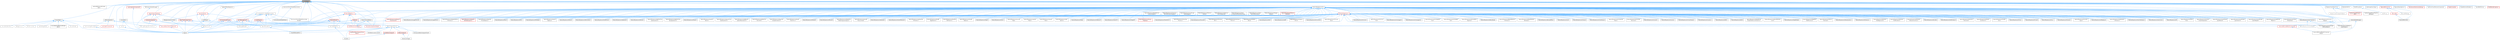 digraph "SceneTypes.h"
{
 // INTERACTIVE_SVG=YES
 // LATEX_PDF_SIZE
  bgcolor="transparent";
  edge [fontname=Helvetica,fontsize=10,labelfontname=Helvetica,labelfontsize=10];
  node [fontname=Helvetica,fontsize=10,shape=box,height=0.2,width=0.4];
  Node1 [id="Node000001",label="SceneTypes.h",height=0.2,width=0.4,color="gray40", fillcolor="grey60", style="filled", fontcolor="black",tooltip=" "];
  Node1 -> Node2 [id="edge1_Node000001_Node000002",dir="back",color="steelblue1",style="solid",tooltip=" "];
  Node2 [id="Node000002",label="AnalyzeReferencedContent\lStat.h",height=0.2,width=0.4,color="grey40", fillcolor="white", style="filled",URL="$dd/d94/AnalyzeReferencedContentStat_8h.html",tooltip=" "];
  Node1 -> Node3 [id="edge2_Node000001_Node000003",dir="back",color="steelblue1",style="solid",tooltip=" "];
  Node3 [id="Node000003",label="CanvasItem.h",height=0.2,width=0.4,color="grey40", fillcolor="white", style="filled",URL="$dc/df2/CanvasItem_8h.html",tooltip=" "];
  Node3 -> Node4 [id="edge3_Node000003_Node000004",dir="back",color="steelblue1",style="solid",tooltip=" "];
  Node4 [id="Node000004",label="Canvas.h",height=0.2,width=0.4,color="grey40", fillcolor="white", style="filled",URL="$dc/dd4/Canvas_8h.html",tooltip=" "];
  Node4 -> Node5 [id="edge4_Node000004_Node000005",dir="back",color="steelblue1",style="solid",tooltip=" "];
  Node5 [id="Node000005",label="Engine.h",height=0.2,width=0.4,color="grey40", fillcolor="white", style="filled",URL="$d1/d34/Public_2Engine_8h.html",tooltip=" "];
  Node3 -> Node5 [id="edge5_Node000003_Node000005",dir="back",color="steelblue1",style="solid",tooltip=" "];
  Node1 -> Node6 [id="edge6_Node000001_Node000006",dir="back",color="steelblue1",style="solid",tooltip=" "];
  Node6 [id="Node000006",label="CanvasTypes.h",height=0.2,width=0.4,color="grey40", fillcolor="white", style="filled",URL="$db/d7d/CanvasTypes_8h.html",tooltip=" "];
  Node6 -> Node7 [id="edge7_Node000006_Node000007",dir="back",color="steelblue1",style="solid",tooltip=" "];
  Node7 [id="Node000007",label="AudioDebugDraw.h",height=0.2,width=0.4,color="grey40", fillcolor="white", style="filled",URL="$df/d56/AudioDebugDraw_8h.html",tooltip=" "];
  Node6 -> Node4 [id="edge8_Node000006_Node000004",dir="back",color="steelblue1",style="solid",tooltip=" "];
  Node6 -> Node8 [id="edge9_Node000006_Node000008",dir="back",color="steelblue1",style="solid",tooltip=" "];
  Node8 [id="Node000008",label="CanvasBatchedElementRender\lItem.h",height=0.2,width=0.4,color="grey40", fillcolor="white", style="filled",URL="$d4/d4b/CanvasBatchedElementRenderItem_8h.html",tooltip=" "];
  Node6 -> Node9 [id="edge10_Node000006_Node000009",dir="back",color="steelblue1",style="solid",tooltip=" "];
  Node9 [id="Node000009",label="CanvasRender.h",height=0.2,width=0.4,color="grey40", fillcolor="white", style="filled",URL="$d8/d32/CanvasRender_8h.html",tooltip=" "];
  Node6 -> Node10 [id="edge11_Node000006_Node000010",dir="back",color="steelblue1",style="solid",tooltip=" "];
  Node10 [id="Node000010",label="CanvasRendererItem.h",height=0.2,width=0.4,color="grey40", fillcolor="white", style="filled",URL="$d7/d93/CanvasRendererItem_8h.html",tooltip=" "];
  Node6 -> Node11 [id="edge12_Node000006_Node000011",dir="back",color="steelblue1",style="solid",tooltip=" "];
  Node11 [id="Node000011",label="DebugCanvas.h",height=0.2,width=0.4,color="grey40", fillcolor="white", style="filled",URL="$df/d5a/DebugCanvas_8h.html",tooltip=" "];
  Node6 -> Node5 [id="edge13_Node000006_Node000005",dir="back",color="steelblue1",style="solid",tooltip=" "];
  Node6 -> Node12 [id="edge14_Node000006_Node000012",dir="back",color="steelblue1",style="solid",tooltip=" "];
  Node12 [id="Node000012",label="GPUSkinCache.h",height=0.2,width=0.4,color="grey40", fillcolor="white", style="filled",URL="$d0/d2d/GPUSkinCache_8h.html",tooltip=" "];
  Node1 -> Node13 [id="edge15_Node000001_Node000013",dir="back",color="steelblue1",style="solid",tooltip=" "];
  Node13 [id="Node000013",label="DebugCameraController.h",height=0.2,width=0.4,color="grey40", fillcolor="white", style="filled",URL="$d1/d9e/DebugCameraController_8h.html",tooltip=" "];
  Node13 -> Node5 [id="edge16_Node000013_Node000005",dir="back",color="steelblue1",style="solid",tooltip=" "];
  Node1 -> Node14 [id="edge17_Node000001_Node000014",dir="back",color="steelblue1",style="solid",tooltip=" "];
  Node14 [id="Node000014",label="DisplayClusterRootActor.h",height=0.2,width=0.4,color="grey40", fillcolor="white", style="filled",URL="$d0/d41/DisplayClusterRootActor_8h.html",tooltip=" "];
  Node14 -> Node15 [id="edge18_Node000014_Node000015",dir="back",color="steelblue1",style="solid",tooltip=" "];
  Node15 [id="Node000015",label="DisplayClusterMoviePipeline\lSettings.h",height=0.2,width=0.4,color="grey40", fillcolor="white", style="filled",URL="$d7/d56/DisplayClusterMoviePipelineSettings_8h.html",tooltip=" "];
  Node14 -> Node16 [id="edge19_Node000014_Node000016",dir="back",color="steelblue1",style="solid",tooltip=" "];
  Node16 [id="Node000016",label="DisplayClusterViewportHelpers.h",height=0.2,width=0.4,color="grey40", fillcolor="white", style="filled",URL="$d6/d8b/DisplayClusterViewportHelpers_8h.html",tooltip=" "];
  Node14 -> Node17 [id="edge20_Node000014_Node000017",dir="back",color="steelblue1",style="solid",tooltip=" "];
  Node17 [id="Node000017",label="IDisplayClusterBlueprint\lAPI.h",height=0.2,width=0.4,color="red", fillcolor="#FFF0F0", style="filled",URL="$d6/dd6/IDisplayClusterBlueprintAPI_8h.html",tooltip=" "];
  Node1 -> Node19 [id="edge21_Node000001_Node000019",dir="back",color="steelblue1",style="solid",tooltip=" "];
  Node19 [id="Node000019",label="EditorBuildUtils.h",height=0.2,width=0.4,color="grey40", fillcolor="white", style="filled",URL="$d5/d8f/EditorBuildUtils_8h.html",tooltip=" "];
  Node1 -> Node20 [id="edge22_Node000001_Node000020",dir="back",color="steelblue1",style="solid",tooltip=" "];
  Node20 [id="Node000020",label="EditorViewportClient.h",height=0.2,width=0.4,color="grey40", fillcolor="white", style="filled",URL="$d4/d41/EditorViewportClient_8h.html",tooltip=" "];
  Node20 -> Node21 [id="edge23_Node000020_Node000021",dir="back",color="steelblue1",style="solid",tooltip=" "];
  Node21 [id="Node000021",label="AnimationEditorViewportClient.h",height=0.2,width=0.4,color="grey40", fillcolor="white", style="filled",URL="$d1/d45/AnimationEditorViewportClient_8h.html",tooltip=" "];
  Node20 -> Node22 [id="edge24_Node000020_Node000022",dir="back",color="steelblue1",style="solid",tooltip=" "];
  Node22 [id="Node000022",label="DataflowEditorViewportClient\lBase.h",height=0.2,width=0.4,color="red", fillcolor="#FFF0F0", style="filled",URL="$d8/ddd/DataflowEditorViewportClientBase_8h.html",tooltip=" "];
  Node20 -> Node25 [id="edge25_Node000020_Node000025",dir="back",color="steelblue1",style="solid",tooltip=" "];
  Node25 [id="Node000025",label="ISCSEditorCustomization.h",height=0.2,width=0.4,color="grey40", fillcolor="white", style="filled",URL="$de/d19/ISCSEditorCustomization_8h.html",tooltip=" "];
  Node20 -> Node26 [id="edge26_Node000020_Node000026",dir="back",color="steelblue1",style="solid",tooltip=" "];
  Node26 [id="Node000026",label="LevelEditorViewport.h",height=0.2,width=0.4,color="red", fillcolor="#FFF0F0", style="filled",URL="$d4/ddf/LevelEditorViewport_8h.html",tooltip=" "];
  Node26 -> Node32 [id="edge27_Node000026_Node000032",dir="back",color="steelblue1",style="solid",tooltip=" "];
  Node32 [id="Node000032",label="UnrealEd.h",height=0.2,width=0.4,color="grey40", fillcolor="white", style="filled",URL="$d2/d5f/UnrealEd_8h.html",tooltip=" "];
  Node20 -> Node33 [id="edge28_Node000020_Node000033",dir="back",color="steelblue1",style="solid",tooltip=" "];
  Node33 [id="Node000033",label="SEditorViewport.h",height=0.2,width=0.4,color="red", fillcolor="#FFF0F0", style="filled",URL="$dd/de0/SEditorViewport_8h.html",tooltip=" "];
  Node33 -> Node43 [id="edge29_Node000033_Node000043",dir="back",color="steelblue1",style="solid",tooltip=" "];
  Node43 [id="Node000043",label="SSkeletonWidget.h",height=0.2,width=0.4,color="grey40", fillcolor="white", style="filled",URL="$dd/da7/SSkeletonWidget_8h.html",tooltip=" "];
  Node20 -> Node43 [id="edge30_Node000020_Node000043",dir="back",color="steelblue1",style="solid",tooltip=" "];
  Node20 -> Node32 [id="edge31_Node000020_Node000032",dir="back",color="steelblue1",style="solid",tooltip=" "];
  Node20 -> Node44 [id="edge32_Node000020_Node000044",dir="back",color="steelblue1",style="solid",tooltip=" "];
  Node44 [id="Node000044",label="UnrealEdSharedPCH.h",height=0.2,width=0.4,color="grey40", fillcolor="white", style="filled",URL="$d1/de6/UnrealEdSharedPCH_8h.html",tooltip=" "];
  Node1 -> Node5 [id="edge33_Node000001_Node000005",dir="back",color="steelblue1",style="solid",tooltip=" "];
  Node1 -> Node45 [id="edge34_Node000001_Node000045",dir="back",color="steelblue1",style="solid",tooltip=" "];
  Node45 [id="Node000045",label="EngineMinimal.h",height=0.2,width=0.4,color="grey40", fillcolor="white", style="filled",URL="$d0/d2c/EngineMinimal_8h.html",tooltip=" "];
  Node45 -> Node5 [id="edge35_Node000045_Node000005",dir="back",color="steelblue1",style="solid",tooltip=" "];
  Node1 -> Node46 [id="edge36_Node000001_Node000046",dir="back",color="steelblue1",style="solid",tooltip=" "];
  Node46 [id="Node000046",label="EngineSharedPCH.h",height=0.2,width=0.4,color="grey40", fillcolor="white", style="filled",URL="$dc/dbb/EngineSharedPCH_8h.html",tooltip=" "];
  Node46 -> Node44 [id="edge37_Node000046_Node000044",dir="back",color="steelblue1",style="solid",tooltip=" "];
  Node1 -> Node47 [id="edge38_Node000001_Node000047",dir="back",color="steelblue1",style="solid",tooltip=" "];
  Node47 [id="Node000047",label="HLODProxyDesc.h",height=0.2,width=0.4,color="grey40", fillcolor="white", style="filled",URL="$d8/de4/HLODProxyDesc_8h.html",tooltip=" "];
  Node47 -> Node48 [id="edge39_Node000047_Node000048",dir="back",color="steelblue1",style="solid",tooltip=" "];
  Node48 [id="Node000048",label="HLODProxy.h",height=0.2,width=0.4,color="grey40", fillcolor="white", style="filled",URL="$dc/d2d/HLODProxy_8h.html",tooltip=" "];
  Node1 -> Node49 [id="edge40_Node000001_Node000049",dir="back",color="steelblue1",style="solid",tooltip=" "];
  Node49 [id="Node000049",label="ISMInstanceDataManager.h",height=0.2,width=0.4,color="grey40", fillcolor="white", style="filled",URL="$d1/d31/ISMInstanceDataManager_8h.html",tooltip=" "];
  Node49 -> Node50 [id="edge41_Node000049_Node000050",dir="back",color="steelblue1",style="solid",tooltip=" "];
  Node50 [id="Node000050",label="InstancedStaticMeshComponent.h",height=0.2,width=0.4,color="red", fillcolor="#FFF0F0", style="filled",URL="$d8/d5d/InstancedStaticMeshComponent_8h.html",tooltip=" "];
  Node50 -> Node5 [id="edge42_Node000050_Node000005",dir="back",color="steelblue1",style="solid",tooltip=" "];
  Node1 -> Node60 [id="edge43_Node000001_Node000060",dir="back",color="steelblue1",style="solid",tooltip=" "];
  Node60 [id="Node000060",label="InstanceDataManager.h",height=0.2,width=0.4,color="grey40", fillcolor="white", style="filled",URL="$d5/d7d/InstanceDataManager_8h.html",tooltip=" "];
  Node60 -> Node61 [id="edge44_Node000060_Node000061",dir="back",color="steelblue1",style="solid",tooltip=" "];
  Node61 [id="Node000061",label="InstancedSkinnedMeshComponent.h",height=0.2,width=0.4,color="red", fillcolor="#FFF0F0", style="filled",URL="$d7/da7/InstancedSkinnedMeshComponent_8h.html",tooltip=" "];
  Node61 -> Node63 [id="edge45_Node000061_Node000063",dir="back",color="steelblue1",style="solid",tooltip=" "];
  Node63 [id="Node000063",label="InstancedSkinnedMeshComponent\lHelper.h",height=0.2,width=0.4,color="grey40", fillcolor="white", style="filled",URL="$d1/d86/InstancedSkinnedMeshComponentHelper_8h.html",tooltip=" "];
  Node60 -> Node63 [id="edge46_Node000060_Node000063",dir="back",color="steelblue1",style="solid",tooltip=" "];
  Node1 -> Node64 [id="edge47_Node000001_Node000064",dir="back",color="steelblue1",style="solid",tooltip=" "];
  Node64 [id="Node000064",label="InstanceUniformShaderParameters.h",height=0.2,width=0.4,color="grey40", fillcolor="white", style="filled",URL="$dc/df6/InstanceUniformShaderParameters_8h.html",tooltip=" "];
  Node64 -> Node65 [id="edge48_Node000064_Node000065",dir="back",color="steelblue1",style="solid",tooltip=" "];
  Node65 [id="Node000065",label="PrimitiveSceneShaderData.h",height=0.2,width=0.4,color="grey40", fillcolor="white", style="filled",URL="$d5/d88/PrimitiveSceneShaderData_8h.html",tooltip=" "];
  Node1 -> Node66 [id="edge49_Node000001_Node000066",dir="back",color="steelblue1",style="solid",tooltip=" "];
  Node66 [id="Node000066",label="LandscapeGrassType.h",height=0.2,width=0.4,color="grey40", fillcolor="white", style="filled",URL="$d9/d1b/LandscapeGrassType_8h.html",tooltip=" "];
  Node1 -> Node67 [id="edge50_Node000001_Node000067",dir="back",color="steelblue1",style="solid",tooltip=" "];
  Node67 [id="Node000067",label="LightComponent.h",height=0.2,width=0.4,color="grey40", fillcolor="white", style="filled",URL="$da/dcc/LightComponent_8h.html",tooltip=" "];
  Node67 -> Node68 [id="edge51_Node000067_Node000068",dir="back",color="steelblue1",style="solid",tooltip=" "];
  Node68 [id="Node000068",label="DirectionalLightComponent.h",height=0.2,width=0.4,color="grey40", fillcolor="white", style="filled",URL="$d7/d1c/DirectionalLightComponent_8h.html",tooltip=" "];
  Node68 -> Node5 [id="edge52_Node000068_Node000005",dir="back",color="steelblue1",style="solid",tooltip=" "];
  Node67 -> Node45 [id="edge53_Node000067_Node000045",dir="back",color="steelblue1",style="solid",tooltip=" "];
  Node67 -> Node69 [id="edge54_Node000067_Node000069",dir="back",color="steelblue1",style="solid",tooltip=" "];
  Node69 [id="Node000069",label="LocalLightComponent.h",height=0.2,width=0.4,color="red", fillcolor="#FFF0F0", style="filled",URL="$d3/df2/LocalLightComponent_8h.html",tooltip=" "];
  Node67 -> Node74 [id="edge55_Node000067_Node000074",dir="back",color="steelblue1",style="solid",tooltip=" "];
  Node74 [id="Node000074",label="StaticLightingSystemInterface.h",height=0.2,width=0.4,color="grey40", fillcolor="white", style="filled",URL="$da/d21/StaticLightingSystemInterface_8h.html",tooltip=" "];
  Node1 -> Node75 [id="edge56_Node000001_Node000075",dir="back",color="steelblue1",style="solid",tooltip=" "];
  Node75 [id="Node000075",label="LocalPlayer.h",height=0.2,width=0.4,color="grey40", fillcolor="white", style="filled",URL="$d9/d4a/LocalPlayer_8h.html",tooltip=" "];
  Node75 -> Node5 [id="edge57_Node000075_Node000005",dir="back",color="steelblue1",style="solid",tooltip=" "];
  Node75 -> Node46 [id="edge58_Node000075_Node000046",dir="back",color="steelblue1",style="solid",tooltip=" "];
  Node1 -> Node76 [id="edge59_Node000001_Node000076",dir="back",color="steelblue1",style="solid",tooltip=" "];
  Node76 [id="Node000076",label="MapBuildDataRegistry.h",height=0.2,width=0.4,color="grey40", fillcolor="white", style="filled",URL="$df/dac/MapBuildDataRegistry_8h.html",tooltip=" "];
  Node76 -> Node77 [id="edge60_Node000076_Node000077",dir="back",color="steelblue1",style="solid",tooltip=" "];
  Node77 [id="Node000077",label="LandscapeRender.h",height=0.2,width=0.4,color="grey40", fillcolor="white", style="filled",URL="$df/d67/LandscapeRender_8h.html",tooltip=" "];
  Node1 -> Node78 [id="edge61_Node000001_Node000078",dir="back",color="steelblue1",style="solid",tooltip=" "];
  Node78 [id="Node000078",label="MaterialCachedData.h",height=0.2,width=0.4,color="grey40", fillcolor="white", style="filled",URL="$da/dd0/MaterialCachedData_8h.html",tooltip=" "];
  Node78 -> Node79 [id="edge62_Node000078_Node000079",dir="back",color="steelblue1",style="solid",tooltip=" "];
  Node79 [id="Node000079",label="NaniteResourcesHelper.h",height=0.2,width=0.4,color="red", fillcolor="#FFF0F0", style="filled",URL="$dc/d48/NaniteResourcesHelper_8h.html",tooltip=" "];
  Node79 -> Node79 [id="edge63_Node000079_Node000079",dir="back",color="steelblue1",style="solid",tooltip=" "];
  Node78 -> Node81 [id="edge64_Node000078_Node000081",dir="back",color="steelblue1",style="solid",tooltip=" "];
  Node81 [id="Node000081",label="PrimitiveComponentHelper.h",height=0.2,width=0.4,color="red", fillcolor="#FFF0F0", style="filled",URL="$d1/d08/PrimitiveComponentHelper_8h.html",tooltip=" "];
  Node1 -> Node83 [id="edge65_Node000001_Node000083",dir="back",color="steelblue1",style="solid",tooltip=" "];
  Node83 [id="Node000083",label="MaterialExpressionIO.h",height=0.2,width=0.4,color="grey40", fillcolor="white", style="filled",URL="$dc/d9a/MaterialExpressionIO_8h.html",tooltip=" "];
  Node83 -> Node5 [id="edge66_Node000083_Node000005",dir="back",color="steelblue1",style="solid",tooltip=" "];
  Node83 -> Node45 [id="edge67_Node000083_Node000045",dir="back",color="steelblue1",style="solid",tooltip=" "];
  Node83 -> Node46 [id="edge68_Node000083_Node000046",dir="back",color="steelblue1",style="solid",tooltip=" "];
  Node83 -> Node84 [id="edge69_Node000083_Node000084",dir="back",color="steelblue1",style="solid",tooltip=" "];
  Node84 [id="Node000084",label="Material.h",height=0.2,width=0.4,color="red", fillcolor="#FFF0F0", style="filled",URL="$df/d12/Material_8h.html",tooltip=" "];
  Node84 -> Node45 [id="edge70_Node000084_Node000045",dir="back",color="steelblue1",style="solid",tooltip=" "];
  Node84 -> Node46 [id="edge71_Node000084_Node000046",dir="back",color="steelblue1",style="solid",tooltip=" "];
  Node84 -> Node79 [id="edge72_Node000084_Node000079",dir="back",color="steelblue1",style="solid",tooltip=" "];
  Node84 -> Node81 [id="edge73_Node000084_Node000081",dir="back",color="steelblue1",style="solid",tooltip=" "];
  Node83 -> Node113 [id="edge74_Node000083_Node000113",dir="back",color="steelblue1",style="solid",tooltip=" "];
  Node113 [id="Node000113",label="MaterialExpression.h",height=0.2,width=0.4,color="red", fillcolor="#FFF0F0", style="filled",URL="$df/de6/MaterialExpression_8h.html",tooltip=" "];
  Node113 -> Node46 [id="edge75_Node000113_Node000046",dir="back",color="steelblue1",style="solid",tooltip=" "];
  Node113 -> Node84 [id="edge76_Node000113_Node000084",dir="back",color="steelblue1",style="solid",tooltip=" "];
  Node113 -> Node116 [id="edge77_Node000113_Node000116",dir="back",color="steelblue1",style="solid",tooltip=" "];
  Node116 [id="Node000116",label="MaterialExpressionAbs.h",height=0.2,width=0.4,color="grey40", fillcolor="white", style="filled",URL="$d8/d80/MaterialExpressionAbs_8h.html",tooltip=" "];
  Node113 -> Node118 [id="edge78_Node000113_Node000118",dir="back",color="steelblue1",style="solid",tooltip=" "];
  Node118 [id="Node000118",label="MaterialExpressionAdd.h",height=0.2,width=0.4,color="grey40", fillcolor="white", style="filled",URL="$d3/d10/MaterialExpressionAdd_8h.html",tooltip=" "];
  Node113 -> Node119 [id="edge79_Node000113_Node000119",dir="back",color="steelblue1",style="solid",tooltip=" "];
  Node119 [id="Node000119",label="MaterialExpressionAppend\lVector.h",height=0.2,width=0.4,color="grey40", fillcolor="white", style="filled",URL="$de/d90/MaterialExpressionAppendVector_8h.html",tooltip=" "];
  Node113 -> Node120 [id="edge80_Node000113_Node000120",dir="back",color="steelblue1",style="solid",tooltip=" "];
  Node120 [id="Node000120",label="MaterialExpressionArccosine.h",height=0.2,width=0.4,color="grey40", fillcolor="white", style="filled",URL="$d5/ddd/MaterialExpressionArccosine_8h.html",tooltip=" "];
  Node113 -> Node121 [id="edge81_Node000113_Node000121",dir="back",color="steelblue1",style="solid",tooltip=" "];
  Node121 [id="Node000121",label="MaterialExpressionArccosine\lFast.h",height=0.2,width=0.4,color="grey40", fillcolor="white", style="filled",URL="$d2/d19/MaterialExpressionArccosineFast_8h.html",tooltip=" "];
  Node113 -> Node122 [id="edge82_Node000113_Node000122",dir="back",color="steelblue1",style="solid",tooltip=" "];
  Node122 [id="Node000122",label="MaterialExpressionArcsine.h",height=0.2,width=0.4,color="grey40", fillcolor="white", style="filled",URL="$dd/d5d/MaterialExpressionArcsine_8h.html",tooltip=" "];
  Node113 -> Node123 [id="edge83_Node000113_Node000123",dir="back",color="steelblue1",style="solid",tooltip=" "];
  Node123 [id="Node000123",label="MaterialExpressionArcsine\lFast.h",height=0.2,width=0.4,color="grey40", fillcolor="white", style="filled",URL="$d5/d50/MaterialExpressionArcsineFast_8h.html",tooltip=" "];
  Node113 -> Node124 [id="edge84_Node000113_Node000124",dir="back",color="steelblue1",style="solid",tooltip=" "];
  Node124 [id="Node000124",label="MaterialExpressionArctangent.h",height=0.2,width=0.4,color="grey40", fillcolor="white", style="filled",URL="$d7/d6f/MaterialExpressionArctangent_8h.html",tooltip=" "];
  Node113 -> Node125 [id="edge85_Node000113_Node000125",dir="back",color="steelblue1",style="solid",tooltip=" "];
  Node125 [id="Node000125",label="MaterialExpressionArctangent2.h",height=0.2,width=0.4,color="grey40", fillcolor="white", style="filled",URL="$df/da1/MaterialExpressionArctangent2_8h.html",tooltip=" "];
  Node113 -> Node126 [id="edge86_Node000113_Node000126",dir="back",color="steelblue1",style="solid",tooltip=" "];
  Node126 [id="Node000126",label="MaterialExpressionArctangent2\lFast.h",height=0.2,width=0.4,color="grey40", fillcolor="white", style="filled",URL="$d0/d42/MaterialExpressionArctangent2Fast_8h.html",tooltip=" "];
  Node113 -> Node127 [id="edge87_Node000113_Node000127",dir="back",color="steelblue1",style="solid",tooltip=" "];
  Node127 [id="Node000127",label="MaterialExpressionArctangent\lFast.h",height=0.2,width=0.4,color="grey40", fillcolor="white", style="filled",URL="$d2/d6f/MaterialExpressionArctangentFast_8h.html",tooltip=" "];
  Node113 -> Node128 [id="edge88_Node000113_Node000128",dir="back",color="steelblue1",style="solid",tooltip=" "];
  Node128 [id="Node000128",label="MaterialExpressionAtmospheric\lFogColor.h",height=0.2,width=0.4,color="grey40", fillcolor="white", style="filled",URL="$d3/da6/MaterialExpressionAtmosphericFogColor_8h.html",tooltip=" "];
  Node113 -> Node130 [id="edge89_Node000113_Node000130",dir="back",color="steelblue1",style="solid",tooltip=" "];
  Node130 [id="Node000130",label="MaterialExpressionBlackBody.h",height=0.2,width=0.4,color="grey40", fillcolor="white", style="filled",URL="$d4/d5b/MaterialExpressionBlackBody_8h.html",tooltip=" "];
  Node113 -> Node131 [id="edge90_Node000113_Node000131",dir="back",color="steelblue1",style="solid",tooltip=" "];
  Node131 [id="Node000131",label="MaterialExpressionBlendMaterial\lAttributes.h",height=0.2,width=0.4,color="grey40", fillcolor="white", style="filled",URL="$de/d23/MaterialExpressionBlendMaterialAttributes_8h.html",tooltip=" "];
  Node113 -> Node133 [id="edge91_Node000113_Node000133",dir="back",color="steelblue1",style="solid",tooltip=" "];
  Node133 [id="Node000133",label="MaterialExpressionBreakMaterial\lAttributes.h",height=0.2,width=0.4,color="grey40", fillcolor="white", style="filled",URL="$dd/d80/MaterialExpressionBreakMaterialAttributes_8h.html",tooltip=" "];
  Node113 -> Node134 [id="edge92_Node000113_Node000134",dir="back",color="steelblue1",style="solid",tooltip=" "];
  Node134 [id="Node000134",label="MaterialExpressionBumpOffset.h",height=0.2,width=0.4,color="grey40", fillcolor="white", style="filled",URL="$db/df8/MaterialExpressionBumpOffset_8h.html",tooltip=" "];
  Node113 -> Node136 [id="edge93_Node000113_Node000136",dir="back",color="steelblue1",style="solid",tooltip=" "];
  Node136 [id="Node000136",label="MaterialExpressionCeil.h",height=0.2,width=0.4,color="grey40", fillcolor="white", style="filled",URL="$df/d52/MaterialExpressionCeil_8h.html",tooltip=" "];
  Node113 -> Node137 [id="edge94_Node000113_Node000137",dir="back",color="steelblue1",style="solid",tooltip=" "];
  Node137 [id="Node000137",label="MaterialExpressionClamp.h",height=0.2,width=0.4,color="grey40", fillcolor="white", style="filled",URL="$d7/d14/MaterialExpressionClamp_8h.html",tooltip=" "];
  Node113 -> Node141 [id="edge95_Node000113_Node000141",dir="back",color="steelblue1",style="solid",tooltip=" "];
  Node141 [id="Node000141",label="MaterialExpressionColorRamp.h",height=0.2,width=0.4,color="grey40", fillcolor="white", style="filled",URL="$d6/d5a/MaterialExpressionColorRamp_8h.html",tooltip=" "];
  Node113 -> Node143 [id="edge96_Node000113_Node000143",dir="back",color="steelblue1",style="solid",tooltip=" "];
  Node143 [id="Node000143",label="MaterialExpressionComponent\lMask.h",height=0.2,width=0.4,color="grey40", fillcolor="white", style="filled",URL="$d6/d2a/MaterialExpressionComponentMask_8h.html",tooltip=" "];
  Node113 -> Node149 [id="edge97_Node000113_Node000149",dir="back",color="steelblue1",style="solid",tooltip=" "];
  Node149 [id="Node000149",label="MaterialExpressionConstant\lBiasScale.h",height=0.2,width=0.4,color="grey40", fillcolor="white", style="filled",URL="$da/dca/MaterialExpressionConstantBiasScale_8h.html",tooltip=" "];
  Node113 -> Node150 [id="edge98_Node000113_Node000150",dir="back",color="steelblue1",style="solid",tooltip=" "];
  Node150 [id="Node000150",label="MaterialExpressionConvert.h",height=0.2,width=0.4,color="grey40", fillcolor="white", style="filled",URL="$d9/dc6/MaterialExpressionConvert_8h.html",tooltip=" "];
  Node113 -> Node151 [id="edge99_Node000113_Node000151",dir="back",color="steelblue1",style="solid",tooltip=" "];
  Node151 [id="Node000151",label="MaterialExpressionCosine.h",height=0.2,width=0.4,color="grey40", fillcolor="white", style="filled",URL="$dc/d9a/MaterialExpressionCosine_8h.html",tooltip=" "];
  Node113 -> Node152 [id="edge100_Node000113_Node000152",dir="back",color="steelblue1",style="solid",tooltip=" "];
  Node152 [id="Node000152",label="MaterialExpressionCrossProduct.h",height=0.2,width=0.4,color="grey40", fillcolor="white", style="filled",URL="$d8/df1/MaterialExpressionCrossProduct_8h.html",tooltip=" "];
  Node113 -> Node153 [id="edge101_Node000113_Node000153",dir="back",color="steelblue1",style="solid",tooltip=" "];
  Node153 [id="Node000153",label="MaterialExpressionCustom.h",height=0.2,width=0.4,color="grey40", fillcolor="white", style="filled",URL="$df/d2d/MaterialExpressionCustom_8h.html",tooltip=" "];
  Node113 -> Node171 [id="edge102_Node000113_Node000171",dir="back",color="steelblue1",style="solid",tooltip=" "];
  Node171 [id="Node000171",label="MaterialExpressionDDX.h",height=0.2,width=0.4,color="grey40", fillcolor="white", style="filled",URL="$d8/d09/MaterialExpressionDDX_8h.html",tooltip=" "];
  Node113 -> Node172 [id="edge103_Node000113_Node000172",dir="back",color="steelblue1",style="solid",tooltip=" "];
  Node172 [id="Node000172",label="MaterialExpressionDDY.h",height=0.2,width=0.4,color="grey40", fillcolor="white", style="filled",URL="$d5/de9/MaterialExpressionDDY_8h.html",tooltip=" "];
  Node113 -> Node173 [id="edge104_Node000113_Node000173",dir="back",color="steelblue1",style="solid",tooltip=" "];
  Node173 [id="Node000173",label="MaterialExpressionDataDriven\lShaderPlatformInfoSwitch.h",height=0.2,width=0.4,color="grey40", fillcolor="white", style="filled",URL="$dd/d74/MaterialExpressionDataDrivenShaderPlatformInfoSwitch_8h.html",tooltip=" "];
  Node113 -> Node175 [id="edge105_Node000113_Node000175",dir="back",color="steelblue1",style="solid",tooltip=" "];
  Node175 [id="Node000175",label="MaterialExpressionDecalMipmap\lLevel.h",height=0.2,width=0.4,color="grey40", fillcolor="white", style="filled",URL="$d7/d88/MaterialExpressionDecalMipmapLevel_8h.html",tooltip=" "];
  Node113 -> Node176 [id="edge106_Node000113_Node000176",dir="back",color="steelblue1",style="solid",tooltip=" "];
  Node176 [id="Node000176",label="MaterialExpressionDepthFade.h",height=0.2,width=0.4,color="grey40", fillcolor="white", style="filled",URL="$db/d1d/MaterialExpressionDepthFade_8h.html",tooltip=" "];
  Node113 -> Node177 [id="edge107_Node000113_Node000177",dir="back",color="steelblue1",style="solid",tooltip=" "];
  Node177 [id="Node000177",label="MaterialExpressionDepthOf\lFieldFunction.h",height=0.2,width=0.4,color="grey40", fillcolor="white", style="filled",URL="$d9/dda/MaterialExpressionDepthOfFieldFunction_8h.html",tooltip=" "];
  Node113 -> Node178 [id="edge108_Node000113_Node000178",dir="back",color="steelblue1",style="solid",tooltip=" "];
  Node178 [id="Node000178",label="MaterialExpressionDerive\lNormalZ.h",height=0.2,width=0.4,color="grey40", fillcolor="white", style="filled",URL="$d9/dae/MaterialExpressionDeriveNormalZ_8h.html",tooltip=" "];
  Node113 -> Node179 [id="edge109_Node000113_Node000179",dir="back",color="steelblue1",style="solid",tooltip=" "];
  Node179 [id="Node000179",label="MaterialExpressionDesaturation.h",height=0.2,width=0.4,color="grey40", fillcolor="white", style="filled",URL="$d8/d2a/MaterialExpressionDesaturation_8h.html",tooltip=" "];
  Node113 -> Node180 [id="edge110_Node000113_Node000180",dir="back",color="steelblue1",style="solid",tooltip=" "];
  Node180 [id="Node000180",label="MaterialExpressionDistance.h",height=0.2,width=0.4,color="grey40", fillcolor="white", style="filled",URL="$d6/d9a/MaterialExpressionDistance_8h.html",tooltip=" "];
  Node113 -> Node182 [id="edge111_Node000113_Node000182",dir="back",color="steelblue1",style="solid",tooltip=" "];
  Node182 [id="Node000182",label="MaterialExpressionDistance\lFieldApproxAO.h",height=0.2,width=0.4,color="grey40", fillcolor="white", style="filled",URL="$dd/d03/MaterialExpressionDistanceFieldApproxAO_8h.html",tooltip=" "];
  Node113 -> Node183 [id="edge112_Node000113_Node000183",dir="back",color="steelblue1",style="solid",tooltip=" "];
  Node183 [id="Node000183",label="MaterialExpressionDistance\lFieldGradient.h",height=0.2,width=0.4,color="grey40", fillcolor="white", style="filled",URL="$d8/dd1/MaterialExpressionDistanceFieldGradient_8h.html",tooltip=" "];
  Node113 -> Node185 [id="edge113_Node000113_Node000185",dir="back",color="steelblue1",style="solid",tooltip=" "];
  Node185 [id="Node000185",label="MaterialExpressionDistance\lToNearestSurface.h",height=0.2,width=0.4,color="grey40", fillcolor="white", style="filled",URL="$d8/dc0/MaterialExpressionDistanceToNearestSurface_8h.html",tooltip=" "];
  Node113 -> Node186 [id="edge114_Node000113_Node000186",dir="back",color="steelblue1",style="solid",tooltip=" "];
  Node186 [id="Node000186",label="MaterialExpressionDivide.h",height=0.2,width=0.4,color="grey40", fillcolor="white", style="filled",URL="$d5/d34/MaterialExpressionDivide_8h.html",tooltip=" "];
  Node113 -> Node187 [id="edge115_Node000113_Node000187",dir="back",color="steelblue1",style="solid",tooltip=" "];
  Node187 [id="Node000187",label="MaterialExpressionDotProduct.h",height=0.2,width=0.4,color="grey40", fillcolor="white", style="filled",URL="$df/d09/MaterialExpressionDotProduct_8h.html",tooltip=" "];
  Node113 -> Node188 [id="edge116_Node000113_Node000188",dir="back",color="steelblue1",style="solid",tooltip=" "];
  Node188 [id="Node000188",label="MaterialExpressionDynamic\lParameter.h",height=0.2,width=0.4,color="grey40", fillcolor="white", style="filled",URL="$dd/d63/MaterialExpressionDynamicParameter_8h.html",tooltip=" "];
  Node113 -> Node231 [id="edge117_Node000113_Node000231",dir="back",color="steelblue1",style="solid",tooltip=" "];
  Node231 [id="Node000231",label="MaterialExpressionFeature\lLevelSwitch.h",height=0.2,width=0.4,color="grey40", fillcolor="white", style="filled",URL="$d2/d06/MaterialExpressionFeatureLevelSwitch_8h.html",tooltip=" "];
  Node113 -> Node232 [id="edge118_Node000113_Node000232",dir="back",color="steelblue1",style="solid",tooltip=" "];
  Node232 [id="Node000232",label="MaterialExpressionFloatTo\lUInt.h",height=0.2,width=0.4,color="grey40", fillcolor="white", style="filled",URL="$dd/ddd/MaterialExpressionFloatToUInt_8h.html",tooltip=" "];
  Node113 -> Node233 [id="edge119_Node000113_Node000233",dir="back",color="steelblue1",style="solid",tooltip=" "];
  Node233 [id="Node000233",label="MaterialExpressionFloor.h",height=0.2,width=0.4,color="grey40", fillcolor="white", style="filled",URL="$d5/dea/MaterialExpressionFloor_8h.html",tooltip=" "];
  Node113 -> Node234 [id="edge120_Node000113_Node000234",dir="back",color="steelblue1",style="solid",tooltip=" "];
  Node234 [id="Node000234",label="MaterialExpressionFmod.h",height=0.2,width=0.4,color="grey40", fillcolor="white", style="filled",URL="$d9/d24/MaterialExpressionFmod_8h.html",tooltip=" "];
  Node113 -> Node237 [id="edge121_Node000113_Node000237",dir="back",color="steelblue1",style="solid",tooltip=" "];
  Node237 [id="Node000237",label="MaterialExpressionFrac.h",height=0.2,width=0.4,color="grey40", fillcolor="white", style="filled",URL="$d4/d56/MaterialExpressionFrac_8h.html",tooltip=" "];
  Node113 -> Node238 [id="edge122_Node000113_Node000238",dir="back",color="steelblue1",style="solid",tooltip=" "];
  Node238 [id="Node000238",label="MaterialExpressionFresnel.h",height=0.2,width=0.4,color="grey40", fillcolor="white", style="filled",URL="$dc/da8/MaterialExpressionFresnel_8h.html",tooltip=" "];
  Node113 -> Node239 [id="edge123_Node000113_Node000239",dir="back",color="steelblue1",style="solid",tooltip=" "];
  Node239 [id="Node000239",label="MaterialExpressionFunction\lInput.h",height=0.2,width=0.4,color="grey40", fillcolor="white", style="filled",URL="$d2/df9/MaterialExpressionFunctionInput_8h.html",tooltip=" "];
  Node113 -> Node240 [id="edge124_Node000113_Node000240",dir="back",color="steelblue1",style="solid",tooltip=" "];
  Node240 [id="Node000240",label="MaterialExpressionFunction\lOutput.h",height=0.2,width=0.4,color="grey40", fillcolor="white", style="filled",URL="$d5/dad/MaterialExpressionFunctionOutput_8h.html",tooltip=" "];
  Node240 -> Node241 [id="edge125_Node000240_Node000241",dir="back",color="steelblue1",style="solid",tooltip=" "];
  Node241 [id="Node000241",label="MaterialExpressionMaterial\lLayerOutput.h",height=0.2,width=0.4,color="grey40", fillcolor="white", style="filled",URL="$db/da4/MaterialExpressionMaterialLayerOutput_8h.html",tooltip=" "];
  Node113 -> Node242 [id="edge126_Node000113_Node000242",dir="back",color="steelblue1",style="solid",tooltip=" "];
  Node242 [id="Node000242",label="MaterialExpressionGIReplace.h",height=0.2,width=0.4,color="grey40", fillcolor="white", style="filled",URL="$d9/d2c/MaterialExpressionGIReplace_8h.html",tooltip=" "];
  Node113 -> Node244 [id="edge127_Node000113_Node000244",dir="back",color="steelblue1",style="solid",tooltip=" "];
  Node244 [id="Node000244",label="MaterialExpressionGetMaterial\lAttributes.h",height=0.2,width=0.4,color="grey40", fillcolor="white", style="filled",URL="$db/d31/MaterialExpressionGetMaterialAttributes_8h.html",tooltip=" "];
  Node113 -> Node245 [id="edge128_Node000113_Node000245",dir="back",color="steelblue1",style="solid",tooltip=" "];
  Node245 [id="Node000245",label="MaterialExpressionHairAttributes.h",height=0.2,width=0.4,color="grey40", fillcolor="white", style="filled",URL="$d7/dce/MaterialExpressionHairAttributes_8h.html",tooltip=" "];
  Node113 -> Node246 [id="edge129_Node000113_Node000246",dir="back",color="steelblue1",style="solid",tooltip=" "];
  Node246 [id="Node000246",label="MaterialExpressionHairColor.h",height=0.2,width=0.4,color="grey40", fillcolor="white", style="filled",URL="$db/d9f/MaterialExpressionHairColor_8h.html",tooltip=" "];
  Node113 -> Node248 [id="edge130_Node000113_Node000248",dir="back",color="steelblue1",style="solid",tooltip=" "];
  Node248 [id="Node000248",label="MaterialExpressionIf.h",height=0.2,width=0.4,color="grey40", fillcolor="white", style="filled",URL="$d4/db3/MaterialExpressionIf_8h.html",tooltip=" "];
  Node113 -> Node249 [id="edge131_Node000113_Node000249",dir="back",color="steelblue1",style="solid",tooltip=" "];
  Node249 [id="Node000249",label="MaterialExpressionIfThen\lElse.h",height=0.2,width=0.4,color="grey40", fillcolor="white", style="filled",URL="$dd/d7c/MaterialExpressionIfThenElse_8h.html",tooltip=" "];
  Node113 -> Node250 [id="edge132_Node000113_Node000250",dir="back",color="steelblue1",style="solid",tooltip=" "];
  Node250 [id="Node000250",label="MaterialExpressionInverse\lLinearInterpolate.h",height=0.2,width=0.4,color="grey40", fillcolor="white", style="filled",URL="$d4/d88/MaterialExpressionInverseLinearInterpolate_8h.html",tooltip=" "];
  Node113 -> Node251 [id="edge133_Node000113_Node000251",dir="back",color="steelblue1",style="solid",tooltip=" "];
  Node251 [id="Node000251",label="MaterialExpressionLandscape\lLayerBlend.h",height=0.2,width=0.4,color="grey40", fillcolor="white", style="filled",URL="$d0/da6/MaterialExpressionLandscapeLayerBlend_8h.html",tooltip=" "];
  Node113 -> Node254 [id="edge134_Node000113_Node000254",dir="back",color="steelblue1",style="solid",tooltip=" "];
  Node254 [id="Node000254",label="MaterialExpressionLandscape\lLayerSwitch.h",height=0.2,width=0.4,color="grey40", fillcolor="white", style="filled",URL="$d4/d29/MaterialExpressionLandscapeLayerSwitch_8h.html",tooltip=" "];
  Node113 -> Node255 [id="edge135_Node000113_Node000255",dir="back",color="steelblue1",style="solid",tooltip=" "];
  Node255 [id="Node000255",label="MaterialExpressionLandscape\lLayerWeight.h",height=0.2,width=0.4,color="grey40", fillcolor="white", style="filled",URL="$dd/d93/MaterialExpressionLandscapeLayerWeight_8h.html",tooltip=" "];
  Node113 -> Node259 [id="edge136_Node000113_Node000259",dir="back",color="steelblue1",style="solid",tooltip=" "];
  Node259 [id="Node000259",label="MaterialExpressionLightmass\lReplace.h",height=0.2,width=0.4,color="grey40", fillcolor="white", style="filled",URL="$d1/dd9/MaterialExpressionLightmassReplace_8h.html",tooltip=" "];
  Node113 -> Node260 [id="edge137_Node000113_Node000260",dir="back",color="steelblue1",style="solid",tooltip=" "];
  Node260 [id="Node000260",label="MaterialExpressionLinear\lInterpolate.h",height=0.2,width=0.4,color="grey40", fillcolor="white", style="filled",URL="$de/da2/MaterialExpressionLinearInterpolate_8h.html",tooltip=" "];
  Node113 -> Node263 [id="edge138_Node000113_Node000263",dir="back",color="steelblue1",style="solid",tooltip=" "];
  Node263 [id="Node000263",label="MaterialExpressionLogarithm10.h",height=0.2,width=0.4,color="grey40", fillcolor="white", style="filled",URL="$dd/dcc/MaterialExpressionLogarithm10_8h.html",tooltip=" "];
  Node113 -> Node264 [id="edge139_Node000113_Node000264",dir="back",color="steelblue1",style="solid",tooltip=" "];
  Node264 [id="Node000264",label="MaterialExpressionLogarithm2.h",height=0.2,width=0.4,color="grey40", fillcolor="white", style="filled",URL="$d3/d9a/MaterialExpressionLogarithm2_8h.html",tooltip=" "];
  Node113 -> Node265 [id="edge140_Node000113_Node000265",dir="back",color="steelblue1",style="solid",tooltip=" "];
  Node265 [id="Node000265",label="MaterialExpressionMakeMaterial\lAttributes.h",height=0.2,width=0.4,color="grey40", fillcolor="white", style="filled",URL="$d4/d40/MaterialExpressionMakeMaterialAttributes_8h.html",tooltip=" "];
  Node113 -> Node267 [id="edge141_Node000113_Node000267",dir="back",color="steelblue1",style="solid",tooltip=" "];
  Node267 [id="Node000267",label="MaterialExpressionMaterial\lAttributeLayers.h",height=0.2,width=0.4,color="red", fillcolor="#FFF0F0", style="filled",URL="$d1/db5/MaterialExpressionMaterialAttributeLayers_8h.html",tooltip=" "];
  Node113 -> Node268 [id="edge142_Node000113_Node000268",dir="back",color="steelblue1",style="solid",tooltip=" "];
  Node268 [id="Node000268",label="MaterialExpressionMaterial\lFunctionCall.h",height=0.2,width=0.4,color="red", fillcolor="#FFF0F0", style="filled",URL="$d2/d5e/MaterialExpressionMaterialFunctionCall_8h.html",tooltip=" "];
  Node268 -> Node46 [id="edge143_Node000268_Node000046",dir="back",color="steelblue1",style="solid",tooltip=" "];
  Node113 -> Node464 [id="edge144_Node000113_Node000464",dir="back",color="steelblue1",style="solid",tooltip=" "];
  Node464 [id="Node000464",label="MaterialExpressionMaterial\lProxyReplace.h",height=0.2,width=0.4,color="grey40", fillcolor="white", style="filled",URL="$dc/d09/MaterialExpressionMaterialProxyReplace_8h.html",tooltip=" "];
  Node113 -> Node466 [id="edge145_Node000113_Node000466",dir="back",color="steelblue1",style="solid",tooltip=" "];
  Node466 [id="Node000466",label="MaterialExpressionMax.h",height=0.2,width=0.4,color="grey40", fillcolor="white", style="filled",URL="$d7/dab/MaterialExpressionMax_8h.html",tooltip=" "];
  Node113 -> Node468 [id="edge146_Node000113_Node000468",dir="back",color="steelblue1",style="solid",tooltip=" "];
  Node468 [id="Node000468",label="MaterialExpressionMin.h",height=0.2,width=0.4,color="grey40", fillcolor="white", style="filled",URL="$d8/d5f/MaterialExpressionMin_8h.html",tooltip=" "];
  Node113 -> Node470 [id="edge147_Node000113_Node000470",dir="back",color="steelblue1",style="solid",tooltip=" "];
  Node470 [id="Node000470",label="MaterialExpressionMultiply.h",height=0.2,width=0.4,color="grey40", fillcolor="white", style="filled",URL="$d5/d92/MaterialExpressionMultiply_8h.html",tooltip=" "];
  Node113 -> Node471 [id="edge148_Node000113_Node000471",dir="back",color="steelblue1",style="solid",tooltip=" "];
  Node471 [id="Node000471",label="MaterialExpressionNanite\lReplace.h",height=0.2,width=0.4,color="grey40", fillcolor="white", style="filled",URL="$dd/d5a/MaterialExpressionNaniteReplace_8h.html",tooltip=" "];
  Node113 -> Node472 [id="edge149_Node000113_Node000472",dir="back",color="steelblue1",style="solid",tooltip=" "];
  Node472 [id="Node000472",label="MaterialExpressionNoise.h",height=0.2,width=0.4,color="grey40", fillcolor="white", style="filled",URL="$db/d4a/MaterialExpressionNoise_8h.html",tooltip=" "];
  Node113 -> Node473 [id="edge150_Node000113_Node000473",dir="back",color="steelblue1",style="solid",tooltip=" "];
  Node473 [id="Node000473",label="MaterialExpressionNormalize.h",height=0.2,width=0.4,color="grey40", fillcolor="white", style="filled",URL="$da/d1a/MaterialExpressionNormalize_8h.html",tooltip=" "];
  Node113 -> Node477 [id="edge151_Node000113_Node000477",dir="back",color="steelblue1",style="solid",tooltip=" "];
  Node477 [id="Node000477",label="MaterialExpressionOneMinus.h",height=0.2,width=0.4,color="grey40", fillcolor="white", style="filled",URL="$de/d93/MaterialExpressionOneMinus_8h.html",tooltip=" "];
  Node113 -> Node478 [id="edge152_Node000113_Node000478",dir="back",color="steelblue1",style="solid",tooltip=" "];
  Node478 [id="Node000478",label="MaterialExpressionOperator.h",height=0.2,width=0.4,color="grey40", fillcolor="white", style="filled",URL="$d1/d98/MaterialExpressionOperator_8h.html",tooltip=" "];
  Node113 -> Node479 [id="edge153_Node000113_Node000479",dir="back",color="steelblue1",style="solid",tooltip=" "];
  Node479 [id="Node000479",label="MaterialExpressionPanner.h",height=0.2,width=0.4,color="grey40", fillcolor="white", style="filled",URL="$d4/de1/MaterialExpressionPanner_8h.html",tooltip=" "];
  Node113 -> Node503 [id="edge154_Node000113_Node000503",dir="back",color="steelblue1",style="solid",tooltip=" "];
  Node503 [id="Node000503",label="MaterialExpressionPathTracing\lQualitySwitch.h",height=0.2,width=0.4,color="grey40", fillcolor="white", style="filled",URL="$d2/d02/MaterialExpressionPathTracingQualitySwitch_8h.html",tooltip=" "];
  Node113 -> Node504 [id="edge155_Node000113_Node000504",dir="back",color="steelblue1",style="solid",tooltip=" "];
  Node504 [id="Node000504",label="MaterialExpressionPathTracing\lRayTypeSwitch.h",height=0.2,width=0.4,color="grey40", fillcolor="white", style="filled",URL="$de/d0b/MaterialExpressionPathTracingRayTypeSwitch_8h.html",tooltip=" "];
  Node113 -> Node508 [id="edge156_Node000113_Node000508",dir="back",color="steelblue1",style="solid",tooltip=" "];
  Node508 [id="Node000508",label="MaterialExpressionPower.h",height=0.2,width=0.4,color="grey40", fillcolor="white", style="filled",URL="$d3/d63/MaterialExpressionPower_8h.html",tooltip=" "];
  Node113 -> Node512 [id="edge157_Node000113_Node000512",dir="back",color="steelblue1",style="solid",tooltip=" "];
  Node512 [id="Node000512",label="MaterialExpressionQuality\lSwitch.h",height=0.2,width=0.4,color="grey40", fillcolor="white", style="filled",URL="$d9/d8d/MaterialExpressionQualitySwitch_8h.html",tooltip=" "];
  Node113 -> Node513 [id="edge158_Node000113_Node000513",dir="back",color="steelblue1",style="solid",tooltip=" "];
  Node513 [id="Node000513",label="MaterialExpressionRayTracing\lQualitySwitch.h",height=0.2,width=0.4,color="grey40", fillcolor="white", style="filled",URL="$d2/db2/MaterialExpressionRayTracingQualitySwitch_8h.html",tooltip=" "];
  Node113 -> Node515 [id="edge159_Node000113_Node000515",dir="back",color="steelblue1",style="solid",tooltip=" "];
  Node515 [id="Node000515",label="MaterialExpressionReflection\lCapturePassSwitch.h",height=0.2,width=0.4,color="grey40", fillcolor="white", style="filled",URL="$dd/d8e/MaterialExpressionReflectionCapturePassSwitch_8h.html",tooltip=" "];
  Node113 -> Node516 [id="edge160_Node000113_Node000516",dir="back",color="steelblue1",style="solid",tooltip=" "];
  Node516 [id="Node000516",label="MaterialExpressionReflection\lVectorWS.h",height=0.2,width=0.4,color="grey40", fillcolor="white", style="filled",URL="$d9/d45/MaterialExpressionReflectionVectorWS_8h.html",tooltip=" "];
  Node113 -> Node517 [id="edge161_Node000113_Node000517",dir="back",color="steelblue1",style="solid",tooltip=" "];
  Node517 [id="Node000517",label="MaterialExpressionRequired\lSamplersSwitch.h",height=0.2,width=0.4,color="grey40", fillcolor="white", style="filled",URL="$db/dd6/MaterialExpressionRequiredSamplersSwitch_8h.html",tooltip=" "];
  Node113 -> Node522 [id="edge162_Node000113_Node000522",dir="back",color="steelblue1",style="solid",tooltip=" "];
  Node522 [id="Node000522",label="MaterialExpressionRotate\lAboutAxis.h",height=0.2,width=0.4,color="grey40", fillcolor="white", style="filled",URL="$dd/d75/MaterialExpressionRotateAboutAxis_8h.html",tooltip=" "];
  Node113 -> Node523 [id="edge163_Node000113_Node000523",dir="back",color="steelblue1",style="solid",tooltip=" "];
  Node523 [id="Node000523",label="MaterialExpressionRotator.h",height=0.2,width=0.4,color="grey40", fillcolor="white", style="filled",URL="$da/d83/MaterialExpressionRotator_8h.html",tooltip=" "];
  Node113 -> Node524 [id="edge164_Node000113_Node000524",dir="back",color="steelblue1",style="solid",tooltip=" "];
  Node524 [id="Node000524",label="MaterialExpressionRound.h",height=0.2,width=0.4,color="grey40", fillcolor="white", style="filled",URL="$d5/d79/MaterialExpressionRound_8h.html",tooltip=" "];
  Node113 -> Node529 [id="edge165_Node000113_Node000529",dir="back",color="steelblue1",style="solid",tooltip=" "];
  Node529 [id="Node000529",label="MaterialExpressionSRGBColor\lToWorkingColorSpace.h",height=0.2,width=0.4,color="grey40", fillcolor="white", style="filled",URL="$de/d2d/MaterialExpressionSRGBColorToWorkingColorSpace_8h.html",tooltip=" "];
  Node113 -> Node530 [id="edge166_Node000113_Node000530",dir="back",color="steelblue1",style="solid",tooltip=" "];
  Node530 [id="Node000530",label="MaterialExpressionSample\lPhysicsField.h",height=0.2,width=0.4,color="grey40", fillcolor="white", style="filled",URL="$d7/d74/MaterialExpressionSamplePhysicsField_8h.html",tooltip=" "];
  Node113 -> Node531 [id="edge167_Node000113_Node000531",dir="back",color="steelblue1",style="solid",tooltip=" "];
  Node531 [id="Node000531",label="MaterialExpressionSaturate.h",height=0.2,width=0.4,color="grey40", fillcolor="white", style="filled",URL="$dd/df1/MaterialExpressionSaturate_8h.html",tooltip=" "];
  Node113 -> Node532 [id="edge168_Node000113_Node000532",dir="back",color="steelblue1",style="solid",tooltip=" "];
  Node532 [id="Node000532",label="MaterialExpressionSceneColor.h",height=0.2,width=0.4,color="grey40", fillcolor="white", style="filled",URL="$d5/df4/MaterialExpressionSceneColor_8h.html",tooltip=" "];
  Node532 -> Node533 [id="edge169_Node000532_Node000533",dir="back",color="steelblue1",style="solid",tooltip=" "];
  Node533 [id="Node000533",label="MaterialExpressionSceneDepth.h",height=0.2,width=0.4,color="grey40", fillcolor="white", style="filled",URL="$df/d5f/MaterialExpressionSceneDepth_8h.html",tooltip=" "];
  Node532 -> Node534 [id="edge170_Node000532_Node000534",dir="back",color="steelblue1",style="solid",tooltip=" "];
  Node534 [id="Node000534",label="MaterialExpressionSceneDepth\lWithoutWater.h",height=0.2,width=0.4,color="grey40", fillcolor="white", style="filled",URL="$dd/dc0/MaterialExpressionSceneDepthWithoutWater_8h.html",tooltip=" "];
  Node113 -> Node533 [id="edge171_Node000113_Node000533",dir="back",color="steelblue1",style="solid",tooltip=" "];
  Node113 -> Node534 [id="edge172_Node000113_Node000534",dir="back",color="steelblue1",style="solid",tooltip=" "];
  Node113 -> Node536 [id="edge173_Node000113_Node000536",dir="back",color="steelblue1",style="solid",tooltip=" "];
  Node536 [id="Node000536",label="MaterialExpressionSceneTexture.h",height=0.2,width=0.4,color="grey40", fillcolor="white", style="filled",URL="$d6/d9b/MaterialExpressionSceneTexture_8h.html",tooltip=" "];
  Node113 -> Node537 [id="edge174_Node000113_Node000537",dir="back",color="steelblue1",style="solid",tooltip=" "];
  Node537 [id="Node000537",label="MaterialExpressionSetMaterial\lAttributes.h",height=0.2,width=0.4,color="grey40", fillcolor="white", style="filled",URL="$de/d22/MaterialExpressionSetMaterialAttributes_8h.html",tooltip=" "];
  Node113 -> Node538 [id="edge175_Node000113_Node000538",dir="back",color="steelblue1",style="solid",tooltip=" "];
  Node538 [id="Node000538",label="MaterialExpressionShader\lStageSwitch.h",height=0.2,width=0.4,color="grey40", fillcolor="white", style="filled",URL="$d7/d6e/MaterialExpressionShaderStageSwitch_8h.html",tooltip=" "];
  Node113 -> Node540 [id="edge176_Node000113_Node000540",dir="back",color="steelblue1",style="solid",tooltip=" "];
  Node540 [id="Node000540",label="MaterialExpressionShading\lPathSwitch.h",height=0.2,width=0.4,color="grey40", fillcolor="white", style="filled",URL="$dd/d12/MaterialExpressionShadingPathSwitch_8h.html",tooltip=" "];
  Node113 -> Node541 [id="edge177_Node000113_Node000541",dir="back",color="steelblue1",style="solid",tooltip=" "];
  Node541 [id="Node000541",label="MaterialExpressionShadow\lReplace.h",height=0.2,width=0.4,color="grey40", fillcolor="white", style="filled",URL="$d9/db3/MaterialExpressionShadowReplace_8h.html",tooltip=" "];
  Node113 -> Node542 [id="edge178_Node000113_Node000542",dir="back",color="steelblue1",style="solid",tooltip=" "];
  Node542 [id="Node000542",label="MaterialExpressionSign.h",height=0.2,width=0.4,color="grey40", fillcolor="white", style="filled",URL="$d8/de2/MaterialExpressionSign_8h.html",tooltip=" "];
  Node113 -> Node543 [id="edge179_Node000113_Node000543",dir="back",color="steelblue1",style="solid",tooltip=" "];
  Node543 [id="Node000543",label="MaterialExpressionSine.h",height=0.2,width=0.4,color="grey40", fillcolor="white", style="filled",URL="$df/dc5/MaterialExpressionSine_8h.html",tooltip=" "];
  Node113 -> Node548 [id="edge180_Node000113_Node000548",dir="back",color="steelblue1",style="solid",tooltip=" "];
  Node548 [id="Node000548",label="MaterialExpressionSmooth\lStep.h",height=0.2,width=0.4,color="grey40", fillcolor="white", style="filled",URL="$de/d49/MaterialExpressionSmoothStep_8h.html",tooltip=" "];
  Node113 -> Node554 [id="edge181_Node000113_Node000554",dir="back",color="steelblue1",style="solid",tooltip=" "];
  Node554 [id="Node000554",label="MaterialExpressionSphere\lMask.h",height=0.2,width=0.4,color="grey40", fillcolor="white", style="filled",URL="$d9/dec/MaterialExpressionSphereMask_8h.html",tooltip=" "];
  Node113 -> Node555 [id="edge182_Node000113_Node000555",dir="back",color="steelblue1",style="solid",tooltip=" "];
  Node555 [id="Node000555",label="MaterialExpressionSquare\lRoot.h",height=0.2,width=0.4,color="grey40", fillcolor="white", style="filled",URL="$df/d61/MaterialExpressionSquareRoot_8h.html",tooltip=" "];
  Node113 -> Node557 [id="edge183_Node000113_Node000557",dir="back",color="steelblue1",style="solid",tooltip=" "];
  Node557 [id="Node000557",label="MaterialExpressionStatic\lSwitch.h",height=0.2,width=0.4,color="grey40", fillcolor="white", style="filled",URL="$d4/dd6/MaterialExpressionStaticSwitch_8h.html",tooltip=" "];
  Node113 -> Node558 [id="edge184_Node000113_Node000558",dir="back",color="steelblue1",style="solid",tooltip=" "];
  Node558 [id="Node000558",label="MaterialExpressionStep.h",height=0.2,width=0.4,color="grey40", fillcolor="white", style="filled",URL="$d8/dfa/MaterialExpressionStep_8h.html",tooltip=" "];
  Node113 -> Node561 [id="edge185_Node000113_Node000561",dir="back",color="steelblue1",style="solid",tooltip=" "];
  Node561 [id="Node000561",label="MaterialExpressionSubtract.h",height=0.2,width=0.4,color="grey40", fillcolor="white", style="filled",URL="$d1/d0b/MaterialExpressionSubtract_8h.html",tooltip=" "];
  Node113 -> Node562 [id="edge186_Node000113_Node000562",dir="back",color="steelblue1",style="solid",tooltip=" "];
  Node562 [id="Node000562",label="MaterialExpressionSwitch.h",height=0.2,width=0.4,color="grey40", fillcolor="white", style="filled",URL="$d9/d11/MaterialExpressionSwitch_8h.html",tooltip=" "];
  Node113 -> Node563 [id="edge187_Node000113_Node000563",dir="back",color="steelblue1",style="solid",tooltip=" "];
  Node563 [id="Node000563",label="MaterialExpressionTangent.h",height=0.2,width=0.4,color="grey40", fillcolor="white", style="filled",URL="$d8/dae/MaterialExpressionTangent_8h.html",tooltip=" "];
  Node113 -> Node582 [id="edge188_Node000113_Node000582",dir="back",color="steelblue1",style="solid",tooltip=" "];
  Node582 [id="Node000582",label="MaterialExpressionTexture\lProperty.h",height=0.2,width=0.4,color="red", fillcolor="#FFF0F0", style="filled",URL="$d9/d39/MaterialExpressionTextureProperty_8h.html",tooltip=" "];
  Node113 -> Node584 [id="edge189_Node000113_Node000584",dir="back",color="steelblue1",style="solid",tooltip=" "];
  Node584 [id="Node000584",label="MaterialExpressionTransform.h",height=0.2,width=0.4,color="grey40", fillcolor="white", style="filled",URL="$d7/d24/MaterialExpressionTransform_8h.html",tooltip=" "];
  Node113 -> Node585 [id="edge190_Node000113_Node000585",dir="back",color="steelblue1",style="solid",tooltip=" "];
  Node585 [id="Node000585",label="MaterialExpressionTransform\lPosition.h",height=0.2,width=0.4,color="grey40", fillcolor="white", style="filled",URL="$d1/dfd/MaterialExpressionTransformPosition_8h.html",tooltip=" "];
  Node113 -> Node586 [id="edge191_Node000113_Node000586",dir="back",color="steelblue1",style="solid",tooltip=" "];
  Node586 [id="Node000586",label="MaterialExpressionTruncate.h",height=0.2,width=0.4,color="grey40", fillcolor="white", style="filled",URL="$da/d34/MaterialExpressionTruncate_8h.html",tooltip=" "];
  Node113 -> Node587 [id="edge192_Node000113_Node000587",dir="back",color="steelblue1",style="solid",tooltip=" "];
  Node587 [id="Node000587",label="MaterialExpressionTruncate\lLWC.h",height=0.2,width=0.4,color="grey40", fillcolor="white", style="filled",URL="$d0/d80/MaterialExpressionTruncateLWC_8h.html",tooltip=" "];
  Node113 -> Node588 [id="edge193_Node000113_Node000588",dir="back",color="steelblue1",style="solid",tooltip=" "];
  Node588 [id="Node000588",label="MaterialExpressionUserScene\lTexture.h",height=0.2,width=0.4,color="grey40", fillcolor="white", style="filled",URL="$d3/de9/MaterialExpressionUserSceneTexture_8h.html",tooltip=" "];
  Node113 -> Node589 [id="edge194_Node000113_Node000589",dir="back",color="steelblue1",style="solid",tooltip=" "];
  Node589 [id="Node000589",label="MaterialExpressionVector\lNoise.h",height=0.2,width=0.4,color="grey40", fillcolor="white", style="filled",URL="$d7/d44/MaterialExpressionVectorNoise_8h.html",tooltip=" "];
  Node83 -> Node116 [id="edge195_Node000083_Node000116",dir="back",color="steelblue1",style="solid",tooltip=" "];
  Node83 -> Node118 [id="edge196_Node000083_Node000118",dir="back",color="steelblue1",style="solid",tooltip=" "];
  Node83 -> Node119 [id="edge197_Node000083_Node000119",dir="back",color="steelblue1",style="solid",tooltip=" "];
  Node83 -> Node120 [id="edge198_Node000083_Node000120",dir="back",color="steelblue1",style="solid",tooltip=" "];
  Node83 -> Node121 [id="edge199_Node000083_Node000121",dir="back",color="steelblue1",style="solid",tooltip=" "];
  Node83 -> Node122 [id="edge200_Node000083_Node000122",dir="back",color="steelblue1",style="solid",tooltip=" "];
  Node83 -> Node123 [id="edge201_Node000083_Node000123",dir="back",color="steelblue1",style="solid",tooltip=" "];
  Node83 -> Node124 [id="edge202_Node000083_Node000124",dir="back",color="steelblue1",style="solid",tooltip=" "];
  Node83 -> Node125 [id="edge203_Node000083_Node000125",dir="back",color="steelblue1",style="solid",tooltip=" "];
  Node83 -> Node126 [id="edge204_Node000083_Node000126",dir="back",color="steelblue1",style="solid",tooltip=" "];
  Node83 -> Node127 [id="edge205_Node000083_Node000127",dir="back",color="steelblue1",style="solid",tooltip=" "];
  Node83 -> Node128 [id="edge206_Node000083_Node000128",dir="back",color="steelblue1",style="solid",tooltip=" "];
  Node83 -> Node156 [id="edge207_Node000083_Node000156",dir="back",color="steelblue1",style="solid",tooltip=" "];
  Node156 [id="Node000156",label="MaterialExpressionBentNormal\lCustomOutput.h",height=0.2,width=0.4,color="grey40", fillcolor="white", style="filled",URL="$df/d1f/MaterialExpressionBentNormalCustomOutput_8h.html",tooltip=" "];
  Node83 -> Node130 [id="edge208_Node000083_Node000130",dir="back",color="steelblue1",style="solid",tooltip=" "];
  Node83 -> Node131 [id="edge209_Node000083_Node000131",dir="back",color="steelblue1",style="solid",tooltip=" "];
  Node83 -> Node133 [id="edge210_Node000083_Node000133",dir="back",color="steelblue1",style="solid",tooltip=" "];
  Node83 -> Node134 [id="edge211_Node000083_Node000134",dir="back",color="steelblue1",style="solid",tooltip=" "];
  Node83 -> Node136 [id="edge212_Node000083_Node000136",dir="back",color="steelblue1",style="solid",tooltip=" "];
  Node83 -> Node137 [id="edge213_Node000083_Node000137",dir="back",color="steelblue1",style="solid",tooltip=" "];
  Node83 -> Node157 [id="edge214_Node000083_Node000157",dir="back",color="steelblue1",style="solid",tooltip=" "];
  Node157 [id="Node000157",label="MaterialExpressionClearCoat\lNormalCustomOutput.h",height=0.2,width=0.4,color="grey40", fillcolor="white", style="filled",URL="$d6/d86/MaterialExpressionClearCoatNormalCustomOutput_8h.html",tooltip=" "];
  Node83 -> Node141 [id="edge215_Node000083_Node000141",dir="back",color="steelblue1",style="solid",tooltip=" "];
  Node83 -> Node143 [id="edge216_Node000083_Node000143",dir="back",color="steelblue1",style="solid",tooltip=" "];
  Node83 -> Node149 [id="edge217_Node000083_Node000149",dir="back",color="steelblue1",style="solid",tooltip=" "];
  Node83 -> Node150 [id="edge218_Node000083_Node000150",dir="back",color="steelblue1",style="solid",tooltip=" "];
  Node83 -> Node151 [id="edge219_Node000083_Node000151",dir="back",color="steelblue1",style="solid",tooltip=" "];
  Node83 -> Node152 [id="edge220_Node000083_Node000152",dir="back",color="steelblue1",style="solid",tooltip=" "];
  Node83 -> Node153 [id="edge221_Node000083_Node000153",dir="back",color="steelblue1",style="solid",tooltip=" "];
  Node83 -> Node171 [id="edge222_Node000083_Node000171",dir="back",color="steelblue1",style="solid",tooltip=" "];
  Node83 -> Node172 [id="edge223_Node000083_Node000172",dir="back",color="steelblue1",style="solid",tooltip=" "];
  Node83 -> Node173 [id="edge224_Node000083_Node000173",dir="back",color="steelblue1",style="solid",tooltip=" "];
  Node83 -> Node175 [id="edge225_Node000083_Node000175",dir="back",color="steelblue1",style="solid",tooltip=" "];
  Node83 -> Node176 [id="edge226_Node000083_Node000176",dir="back",color="steelblue1",style="solid",tooltip=" "];
  Node83 -> Node177 [id="edge227_Node000083_Node000177",dir="back",color="steelblue1",style="solid",tooltip=" "];
  Node83 -> Node178 [id="edge228_Node000083_Node000178",dir="back",color="steelblue1",style="solid",tooltip=" "];
  Node83 -> Node179 [id="edge229_Node000083_Node000179",dir="back",color="steelblue1",style="solid",tooltip=" "];
  Node83 -> Node180 [id="edge230_Node000083_Node000180",dir="back",color="steelblue1",style="solid",tooltip=" "];
  Node83 -> Node182 [id="edge231_Node000083_Node000182",dir="back",color="steelblue1",style="solid",tooltip=" "];
  Node83 -> Node183 [id="edge232_Node000083_Node000183",dir="back",color="steelblue1",style="solid",tooltip=" "];
  Node83 -> Node185 [id="edge233_Node000083_Node000185",dir="back",color="steelblue1",style="solid",tooltip=" "];
  Node83 -> Node186 [id="edge234_Node000083_Node000186",dir="back",color="steelblue1",style="solid",tooltip=" "];
  Node83 -> Node187 [id="edge235_Node000083_Node000187",dir="back",color="steelblue1",style="solid",tooltip=" "];
  Node83 -> Node188 [id="edge236_Node000083_Node000188",dir="back",color="steelblue1",style="solid",tooltip=" "];
  Node83 -> Node231 [id="edge237_Node000083_Node000231",dir="back",color="steelblue1",style="solid",tooltip=" "];
  Node83 -> Node232 [id="edge238_Node000083_Node000232",dir="back",color="steelblue1",style="solid",tooltip=" "];
  Node83 -> Node233 [id="edge239_Node000083_Node000233",dir="back",color="steelblue1",style="solid",tooltip=" "];
  Node83 -> Node234 [id="edge240_Node000083_Node000234",dir="back",color="steelblue1",style="solid",tooltip=" "];
  Node83 -> Node237 [id="edge241_Node000083_Node000237",dir="back",color="steelblue1",style="solid",tooltip=" "];
  Node83 -> Node238 [id="edge242_Node000083_Node000238",dir="back",color="steelblue1",style="solid",tooltip=" "];
  Node83 -> Node239 [id="edge243_Node000083_Node000239",dir="back",color="steelblue1",style="solid",tooltip=" "];
  Node83 -> Node240 [id="edge244_Node000083_Node000240",dir="back",color="steelblue1",style="solid",tooltip=" "];
  Node83 -> Node242 [id="edge245_Node000083_Node000242",dir="back",color="steelblue1",style="solid",tooltip=" "];
  Node83 -> Node244 [id="edge246_Node000083_Node000244",dir="back",color="steelblue1",style="solid",tooltip=" "];
  Node83 -> Node245 [id="edge247_Node000083_Node000245",dir="back",color="steelblue1",style="solid",tooltip=" "];
  Node83 -> Node246 [id="edge248_Node000083_Node000246",dir="back",color="steelblue1",style="solid",tooltip=" "];
  Node83 -> Node248 [id="edge249_Node000083_Node000248",dir="back",color="steelblue1",style="solid",tooltip=" "];
  Node83 -> Node249 [id="edge250_Node000083_Node000249",dir="back",color="steelblue1",style="solid",tooltip=" "];
  Node83 -> Node250 [id="edge251_Node000083_Node000250",dir="back",color="steelblue1",style="solid",tooltip=" "];
  Node83 -> Node159 [id="edge252_Node000083_Node000159",dir="back",color="steelblue1",style="solid",tooltip=" "];
  Node159 [id="Node000159",label="MaterialExpressionLandscape\lGrassOutput.h",height=0.2,width=0.4,color="grey40", fillcolor="white", style="filled",URL="$d5/d31/MaterialExpressionLandscapeGrassOutput_8h.html",tooltip=" "];
  Node83 -> Node251 [id="edge253_Node000083_Node000251",dir="back",color="steelblue1",style="solid",tooltip=" "];
  Node83 -> Node254 [id="edge254_Node000083_Node000254",dir="back",color="steelblue1",style="solid",tooltip=" "];
  Node83 -> Node255 [id="edge255_Node000083_Node000255",dir="back",color="steelblue1",style="solid",tooltip=" "];
  Node83 -> Node259 [id="edge256_Node000083_Node000259",dir="back",color="steelblue1",style="solid",tooltip=" "];
  Node83 -> Node260 [id="edge257_Node000083_Node000260",dir="back",color="steelblue1",style="solid",tooltip=" "];
  Node83 -> Node263 [id="edge258_Node000083_Node000263",dir="back",color="steelblue1",style="solid",tooltip=" "];
  Node83 -> Node264 [id="edge259_Node000083_Node000264",dir="back",color="steelblue1",style="solid",tooltip=" "];
  Node83 -> Node265 [id="edge260_Node000083_Node000265",dir="back",color="steelblue1",style="solid",tooltip=" "];
  Node83 -> Node267 [id="edge261_Node000083_Node000267",dir="back",color="steelblue1",style="solid",tooltip=" "];
  Node83 -> Node161 [id="edge262_Node000083_Node000161",dir="back",color="steelblue1",style="solid",tooltip=" "];
  Node161 [id="Node000161",label="MaterialExpressionMaterial\lCache.h",height=0.2,width=0.4,color="grey40", fillcolor="white", style="filled",URL="$d8/db3/MaterialExpressionMaterialCache_8h.html",tooltip=" "];
  Node83 -> Node268 [id="edge263_Node000083_Node000268",dir="back",color="steelblue1",style="solid",tooltip=" "];
  Node83 -> Node241 [id="edge264_Node000083_Node000241",dir="back",color="steelblue1",style="solid",tooltip=" "];
  Node83 -> Node464 [id="edge265_Node000083_Node000464",dir="back",color="steelblue1",style="solid",tooltip=" "];
  Node83 -> Node466 [id="edge266_Node000083_Node000466",dir="back",color="steelblue1",style="solid",tooltip=" "];
  Node83 -> Node468 [id="edge267_Node000083_Node000468",dir="back",color="steelblue1",style="solid",tooltip=" "];
  Node83 -> Node470 [id="edge268_Node000083_Node000470",dir="back",color="steelblue1",style="solid",tooltip=" "];
  Node83 -> Node471 [id="edge269_Node000083_Node000471",dir="back",color="steelblue1",style="solid",tooltip=" "];
  Node83 -> Node472 [id="edge270_Node000083_Node000472",dir="back",color="steelblue1",style="solid",tooltip=" "];
  Node83 -> Node473 [id="edge271_Node000083_Node000473",dir="back",color="steelblue1",style="solid",tooltip=" "];
  Node83 -> Node477 [id="edge272_Node000083_Node000477",dir="back",color="steelblue1",style="solid",tooltip=" "];
  Node83 -> Node478 [id="edge273_Node000083_Node000478",dir="back",color="steelblue1",style="solid",tooltip=" "];
  Node83 -> Node479 [id="edge274_Node000083_Node000479",dir="back",color="steelblue1",style="solid",tooltip=" "];
  Node83 -> Node503 [id="edge275_Node000083_Node000503",dir="back",color="steelblue1",style="solid",tooltip=" "];
  Node83 -> Node504 [id="edge276_Node000083_Node000504",dir="back",color="steelblue1",style="solid",tooltip=" "];
  Node83 -> Node508 [id="edge277_Node000083_Node000508",dir="back",color="steelblue1",style="solid",tooltip=" "];
  Node83 -> Node512 [id="edge278_Node000083_Node000512",dir="back",color="steelblue1",style="solid",tooltip=" "];
  Node83 -> Node513 [id="edge279_Node000083_Node000513",dir="back",color="steelblue1",style="solid",tooltip=" "];
  Node83 -> Node515 [id="edge280_Node000083_Node000515",dir="back",color="steelblue1",style="solid",tooltip=" "];
  Node83 -> Node516 [id="edge281_Node000083_Node000516",dir="back",color="steelblue1",style="solid",tooltip=" "];
  Node83 -> Node517 [id="edge282_Node000083_Node000517",dir="back",color="steelblue1",style="solid",tooltip=" "];
  Node83 -> Node522 [id="edge283_Node000083_Node000522",dir="back",color="steelblue1",style="solid",tooltip=" "];
  Node83 -> Node523 [id="edge284_Node000083_Node000523",dir="back",color="steelblue1",style="solid",tooltip=" "];
  Node83 -> Node524 [id="edge285_Node000083_Node000524",dir="back",color="steelblue1",style="solid",tooltip=" "];
  Node83 -> Node529 [id="edge286_Node000083_Node000529",dir="back",color="steelblue1",style="solid",tooltip=" "];
  Node83 -> Node530 [id="edge287_Node000083_Node000530",dir="back",color="steelblue1",style="solid",tooltip=" "];
  Node83 -> Node531 [id="edge288_Node000083_Node000531",dir="back",color="steelblue1",style="solid",tooltip=" "];
  Node83 -> Node532 [id="edge289_Node000083_Node000532",dir="back",color="steelblue1",style="solid",tooltip=" "];
  Node83 -> Node533 [id="edge290_Node000083_Node000533",dir="back",color="steelblue1",style="solid",tooltip=" "];
  Node83 -> Node534 [id="edge291_Node000083_Node000534",dir="back",color="steelblue1",style="solid",tooltip=" "];
  Node83 -> Node536 [id="edge292_Node000083_Node000536",dir="back",color="steelblue1",style="solid",tooltip=" "];
  Node83 -> Node537 [id="edge293_Node000083_Node000537",dir="back",color="steelblue1",style="solid",tooltip=" "];
  Node83 -> Node538 [id="edge294_Node000083_Node000538",dir="back",color="steelblue1",style="solid",tooltip=" "];
  Node83 -> Node540 [id="edge295_Node000083_Node000540",dir="back",color="steelblue1",style="solid",tooltip=" "];
  Node83 -> Node541 [id="edge296_Node000083_Node000541",dir="back",color="steelblue1",style="solid",tooltip=" "];
  Node83 -> Node542 [id="edge297_Node000083_Node000542",dir="back",color="steelblue1",style="solid",tooltip=" "];
  Node83 -> Node543 [id="edge298_Node000083_Node000543",dir="back",color="steelblue1",style="solid",tooltip=" "];
  Node83 -> Node548 [id="edge299_Node000083_Node000548",dir="back",color="steelblue1",style="solid",tooltip=" "];
  Node83 -> Node554 [id="edge300_Node000083_Node000554",dir="back",color="steelblue1",style="solid",tooltip=" "];
  Node83 -> Node225 [id="edge301_Node000083_Node000225",dir="back",color="steelblue1",style="solid",tooltip=" "];
  Node225 [id="Node000225",label="MaterialExpressionSpherical\lParticleOpacity.h",height=0.2,width=0.4,color="grey40", fillcolor="white", style="filled",URL="$de/dd2/MaterialExpressionSphericalParticleOpacity_8h.html",tooltip=" "];
  Node83 -> Node555 [id="edge302_Node000083_Node000555",dir="back",color="steelblue1",style="solid",tooltip=" "];
  Node83 -> Node497 [id="edge303_Node000083_Node000497",dir="back",color="steelblue1",style="solid",tooltip=" "];
  Node497 [id="Node000497",label="MaterialExpressionStatic\lComponentMaskParameter.h",height=0.2,width=0.4,color="grey40", fillcolor="white", style="filled",URL="$d5/dbe/MaterialExpressionStaticComponentMaskParameter_8h.html",tooltip=" "];
  Node83 -> Node557 [id="edge304_Node000083_Node000557",dir="back",color="steelblue1",style="solid",tooltip=" "];
  Node83 -> Node496 [id="edge305_Node000083_Node000496",dir="back",color="steelblue1",style="solid",tooltip=" "];
  Node496 [id="Node000496",label="MaterialExpressionStatic\lSwitchParameter.h",height=0.2,width=0.4,color="grey40", fillcolor="white", style="filled",URL="$dc/d3e/MaterialExpressionStaticSwitchParameter_8h.html",tooltip=" "];
  Node83 -> Node558 [id="edge306_Node000083_Node000558",dir="back",color="steelblue1",style="solid",tooltip=" "];
  Node83 -> Node561 [id="edge307_Node000083_Node000561",dir="back",color="steelblue1",style="solid",tooltip=" "];
  Node83 -> Node562 [id="edge308_Node000083_Node000562",dir="back",color="steelblue1",style="solid",tooltip=" "];
  Node83 -> Node563 [id="edge309_Node000083_Node000563",dir="back",color="steelblue1",style="solid",tooltip=" "];
  Node83 -> Node166 [id="edge310_Node000083_Node000166",dir="back",color="steelblue1",style="solid",tooltip=" "];
  Node166 [id="Node000166",label="MaterialExpressionTangent\lOutput.h",height=0.2,width=0.4,color="grey40", fillcolor="white", style="filled",URL="$d2/d73/MaterialExpressionTangentOutput_8h.html",tooltip=" "];
  Node83 -> Node582 [id="edge311_Node000083_Node000582",dir="back",color="steelblue1",style="solid",tooltip=" "];
  Node83 -> Node567 [id="edge312_Node000083_Node000567",dir="back",color="steelblue1",style="solid",tooltip=" "];
  Node567 [id="Node000567",label="MaterialExpressionTexture\lSample.h",height=0.2,width=0.4,color="red", fillcolor="#FFF0F0", style="filled",URL="$dd/d3b/MaterialExpressionTextureSample_8h.html",tooltip=" "];
  Node83 -> Node584 [id="edge313_Node000083_Node000584",dir="back",color="steelblue1",style="solid",tooltip=" "];
  Node83 -> Node585 [id="edge314_Node000083_Node000585",dir="back",color="steelblue1",style="solid",tooltip=" "];
  Node83 -> Node586 [id="edge315_Node000083_Node000586",dir="back",color="steelblue1",style="solid",tooltip=" "];
  Node83 -> Node587 [id="edge316_Node000083_Node000587",dir="back",color="steelblue1",style="solid",tooltip=" "];
  Node83 -> Node588 [id="edge317_Node000083_Node000588",dir="back",color="steelblue1",style="solid",tooltip=" "];
  Node83 -> Node589 [id="edge318_Node000083_Node000589",dir="back",color="steelblue1",style="solid",tooltip=" "];
  Node1 -> Node594 [id="edge319_Node000001_Node000594",dir="back",color="steelblue1",style="solid",tooltip=" "];
  Node594 [id="Node000594",label="MaterialIRCommon.h",height=0.2,width=0.4,color="red", fillcolor="#FFF0F0", style="filled",URL="$d7/d10/MaterialIRCommon_8h.html",tooltip=" "];
  Node594 -> Node595 [id="edge320_Node000594_Node000595",dir="back",color="steelblue1",style="solid",tooltip=" "];
  Node595 [id="Node000595",label="MaterialIR.h",height=0.2,width=0.4,color="red", fillcolor="#FFF0F0", style="filled",URL="$d1/dea/MaterialIR_8h.html",tooltip=" "];
  Node595 -> Node596 [id="edge321_Node000595_Node000596",dir="back",color="steelblue1",style="solid",tooltip=" "];
  Node596 [id="Node000596",label="MaterialIREmitter.h",height=0.2,width=0.4,color="grey40", fillcolor="white", style="filled",URL="$d4/dc5/MaterialIREmitter_8h.html",tooltip=" "];
  Node594 -> Node597 [id="edge322_Node000594_Node000597",dir="back",color="steelblue1",style="solid",tooltip=" "];
  Node597 [id="Node000597",label="MaterialIRDebug.h",height=0.2,width=0.4,color="grey40", fillcolor="white", style="filled",URL="$d7/d11/MaterialIRDebug_8h.html",tooltip=" "];
  Node594 -> Node596 [id="edge323_Node000594_Node000596",dir="back",color="steelblue1",style="solid",tooltip=" "];
  Node1 -> Node271 [id="edge324_Node000001_Node000271",dir="back",color="steelblue1",style="solid",tooltip=" "];
  Node271 [id="Node000271",label="MaterialInterface.h",height=0.2,width=0.4,color="red", fillcolor="#FFF0F0", style="filled",URL="$de/daa/MaterialInterface_8h.html",tooltip=" "];
  Node271 -> Node5 [id="edge325_Node000271_Node000005",dir="back",color="steelblue1",style="solid",tooltip=" "];
  Node271 -> Node46 [id="edge326_Node000271_Node000046",dir="back",color="steelblue1",style="solid",tooltip=" "];
  Node271 -> Node77 [id="edge327_Node000271_Node000077",dir="back",color="steelblue1",style="solid",tooltip=" "];
  Node271 -> Node84 [id="edge328_Node000271_Node000084",dir="back",color="steelblue1",style="solid",tooltip=" "];
  Node271 -> Node79 [id="edge329_Node000271_Node000079",dir="back",color="steelblue1",style="solid",tooltip=" "];
  Node271 -> Node81 [id="edge330_Node000271_Node000081",dir="back",color="steelblue1",style="solid",tooltip=" "];
  Node1 -> Node455 [id="edge331_Node000001_Node000455",dir="back",color="steelblue1",style="solid",tooltip=" "];
  Node455 [id="Node000455",label="MaterialShared.h",height=0.2,width=0.4,color="red", fillcolor="#FFF0F0", style="filled",URL="$d7/d0b/MaterialShared_8h.html",tooltip=" "];
  Node455 -> Node5 [id="edge332_Node000455_Node000005",dir="back",color="steelblue1",style="solid",tooltip=" "];
  Node455 -> Node45 [id="edge333_Node000455_Node000045",dir="back",color="steelblue1",style="solid",tooltip=" "];
  Node455 -> Node46 [id="edge334_Node000455_Node000046",dir="back",color="steelblue1",style="solid",tooltip=" "];
  Node455 -> Node77 [id="edge335_Node000455_Node000077",dir="back",color="steelblue1",style="solid",tooltip=" "];
  Node455 -> Node79 [id="edge336_Node000455_Node000079",dir="back",color="steelblue1",style="solid",tooltip=" "];
  Node455 -> Node459 [id="edge337_Node000455_Node000459",dir="back",color="steelblue1",style="solid",tooltip=" "];
  Node459 [id="Node000459",label="ParticleDefinitions.h",height=0.2,width=0.4,color="grey40", fillcolor="white", style="filled",URL="$db/dde/ParticleDefinitions_8h.html",tooltip=" "];
  Node459 -> Node32 [id="edge338_Node000459_Node000032",dir="back",color="steelblue1",style="solid",tooltip=" "];
  Node455 -> Node81 [id="edge339_Node000455_Node000081",dir="back",color="steelblue1",style="solid",tooltip=" "];
  Node1 -> Node601 [id="edge340_Node000001_Node000601",dir="back",color="steelblue1",style="solid",tooltip=" "];
  Node601 [id="Node000601",label="MaterialStatsOptions.h",height=0.2,width=0.4,color="grey40", fillcolor="white", style="filled",URL="$d5/df3/MaterialStatsOptions_8h.html",tooltip=" "];
  Node1 -> Node602 [id="edge341_Node000001_Node000602",dir="back",color="steelblue1",style="solid",tooltip=" "];
  Node602 [id="Node000602",label="MovieSceneToolsUserSettings.h",height=0.2,width=0.4,color="red", fillcolor="#FFF0F0", style="filled",URL="$d5/dab/MovieSceneToolsUserSettings_8h.html",tooltip=" "];
  Node1 -> Node459 [id="edge342_Node000001_Node000459",dir="back",color="steelblue1",style="solid",tooltip=" "];
  Node1 -> Node606 [id="edge343_Node000001_Node000606",dir="back",color="steelblue1",style="solid",tooltip=" "];
  Node606 [id="Node000606",label="PlayerController.h",height=0.2,width=0.4,color="red", fillcolor="#FFF0F0", style="filled",URL="$db/db4/PlayerController_8h.html",tooltip=" "];
  Node606 -> Node13 [id="edge344_Node000606_Node000013",dir="back",color="steelblue1",style="solid",tooltip=" "];
  Node606 -> Node45 [id="edge345_Node000606_Node000045",dir="back",color="steelblue1",style="solid",tooltip=" "];
  Node606 -> Node46 [id="edge346_Node000606_Node000046",dir="back",color="steelblue1",style="solid",tooltip=" "];
  Node606 -> Node75 [id="edge347_Node000606_Node000075",dir="back",color="steelblue1",style="solid",tooltip=" "];
  Node1 -> Node621 [id="edge348_Node000001_Node000621",dir="back",color="steelblue1",style="solid",tooltip=" "];
  Node621 [id="Node000621",label="PrimitiveComponent.h",height=0.2,width=0.4,color="red", fillcolor="#FFF0F0", style="filled",URL="$df/d9f/PrimitiveComponent_8h.html",tooltip=" "];
  Node621 -> Node45 [id="edge349_Node000621_Node000045",dir="back",color="steelblue1",style="solid",tooltip=" "];
  Node621 -> Node46 [id="edge350_Node000621_Node000046",dir="back",color="steelblue1",style="solid",tooltip=" "];
  Node621 -> Node74 [id="edge351_Node000621_Node000074",dir="back",color="steelblue1",style="solid",tooltip=" "];
  Node1 -> Node81 [id="edge352_Node000001_Node000081",dir="back",color="steelblue1",style="solid",tooltip=" "];
  Node1 -> Node883 [id="edge353_Node000001_Node000883",dir="back",color="steelblue1",style="solid",tooltip=" "];
  Node883 [id="Node000883",label="PrimitiveSceneProxy.h",height=0.2,width=0.4,color="red", fillcolor="#FFF0F0", style="filled",URL="$dc/d1e/PrimitiveSceneProxy_8h.html",tooltip=" "];
  Node883 -> Node5 [id="edge354_Node000883_Node000005",dir="back",color="steelblue1",style="solid",tooltip=" "];
  Node883 -> Node45 [id="edge355_Node000883_Node000045",dir="back",color="steelblue1",style="solid",tooltip=" "];
  Node883 -> Node46 [id="edge356_Node000883_Node000046",dir="back",color="steelblue1",style="solid",tooltip=" "];
  Node883 -> Node77 [id="edge357_Node000883_Node000077",dir="back",color="steelblue1",style="solid",tooltip=" "];
  Node1 -> Node898 [id="edge358_Node000001_Node000898",dir="back",color="steelblue1",style="solid",tooltip=" "];
  Node898 [id="Node000898",label="PrimitiveUniformShaderParameters.h",height=0.2,width=0.4,color="grey40", fillcolor="white", style="filled",URL="$d9/d46/PrimitiveUniformShaderParameters_8h.html",tooltip=" "];
  Node898 -> Node5 [id="edge359_Node000898_Node000005",dir="back",color="steelblue1",style="solid",tooltip=" "];
  Node898 -> Node45 [id="edge360_Node000898_Node000045",dir="back",color="steelblue1",style="solid",tooltip=" "];
  Node898 -> Node46 [id="edge361_Node000898_Node000046",dir="back",color="steelblue1",style="solid",tooltip=" "];
  Node898 -> Node459 [id="edge362_Node000898_Node000459",dir="back",color="steelblue1",style="solid",tooltip=" "];
  Node898 -> Node883 [id="edge363_Node000898_Node000883",dir="back",color="steelblue1",style="solid",tooltip=" "];
  Node898 -> Node65 [id="edge364_Node000898_Node000065",dir="back",color="steelblue1",style="solid",tooltip=" "];
  Node898 -> Node899 [id="edge365_Node000898_Node000899",dir="back",color="steelblue1",style="solid",tooltip=" "];
  Node899 [id="Node000899",label="PrimitiveUniformShaderParameters\lBuilder.h",height=0.2,width=0.4,color="grey40", fillcolor="white", style="filled",URL="$dd/d96/PrimitiveUniformShaderParametersBuilder_8h.html",tooltip=" "];
  Node898 -> Node900 [id="edge366_Node000898_Node000900",dir="back",color="steelblue1",style="solid",tooltip=" "];
  Node900 [id="Node000900",label="SceneManagement.h",height=0.2,width=0.4,color="red", fillcolor="#FFF0F0", style="filled",URL="$de/db9/SceneManagement_8h.html",tooltip=" "];
  Node900 -> Node20 [id="edge367_Node000900_Node000020",dir="back",color="steelblue1",style="solid",tooltip=" "];
  Node900 -> Node5 [id="edge368_Node000900_Node000005",dir="back",color="steelblue1",style="solid",tooltip=" "];
  Node900 -> Node45 [id="edge369_Node000900_Node000045",dir="back",color="steelblue1",style="solid",tooltip=" "];
  Node900 -> Node46 [id="edge370_Node000900_Node000046",dir="back",color="steelblue1",style="solid",tooltip=" "];
  Node900 -> Node77 [id="edge371_Node000900_Node000077",dir="back",color="steelblue1",style="solid",tooltip=" "];
  Node900 -> Node459 [id="edge372_Node000900_Node000459",dir="back",color="steelblue1",style="solid",tooltip=" "];
  Node1 -> Node899 [id="edge373_Node000001_Node000899",dir="back",color="steelblue1",style="solid",tooltip=" "];
  Node1 -> Node907 [id="edge374_Node000001_Node000907",dir="back",color="steelblue1",style="solid",tooltip=" "];
  Node907 [id="Node000907",label="RuntimeVirtualTextureComponent.h",height=0.2,width=0.4,color="grey40", fillcolor="white", style="filled",URL="$d7/dcf/RuntimeVirtualTextureComponent_8h.html",tooltip=" "];
  Node1 -> Node908 [id="edge375_Node000001_Node000908",dir="back",color="steelblue1",style="solid",tooltip=" "];
  Node908 [id="Node000908",label="SceneCaptureComponent.h",height=0.2,width=0.4,color="red", fillcolor="#FFF0F0", style="filled",URL="$d2/d59/SceneCaptureComponent_8h.html",tooltip=" "];
  Node908 -> Node5 [id="edge376_Node000908_Node000005",dir="back",color="steelblue1",style="solid",tooltip=" "];
  Node1 -> Node900 [id="edge377_Node000001_Node000900",dir="back",color="steelblue1",style="solid",tooltip=" "];
  Node1 -> Node912 [id="edge378_Node000001_Node000912",dir="back",color="steelblue1",style="solid",tooltip=" "];
  Node912 [id="Node000912",label="ShaderCompiler.h",height=0.2,width=0.4,color="red", fillcolor="#FFF0F0", style="filled",URL="$d4/de9/ShaderCompiler_8h.html",tooltip=" "];
  Node1 -> Node915 [id="edge379_Node000001_Node000915",dir="back",color="steelblue1",style="solid",tooltip=" "];
  Node915 [id="Node000915",label="SimpleElementShaders.h",height=0.2,width=0.4,color="grey40", fillcolor="white", style="filled",URL="$d3/df4/SimpleElementShaders_8h.html",tooltip=" "];
  Node1 -> Node449 [id="edge380_Node000001_Node000449",dir="back",color="steelblue1",style="solid",tooltip=" "];
  Node449 [id="Node000449",label="SoundDefinitions.h",height=0.2,width=0.4,color="grey40", fillcolor="white", style="filled",URL="$d4/da9/SoundDefinitions_8h.html",tooltip=" "];
  Node1 -> Node800 [id="edge381_Node000001_Node000800",dir="back",color="steelblue1",style="solid",tooltip=" "];
  Node800 [id="Node000800",label="StaticMeshComponent.h",height=0.2,width=0.4,color="red", fillcolor="#FFF0F0", style="filled",URL="$da/daf/StaticMeshComponent_8h.html",tooltip=" "];
  Node800 -> Node5 [id="edge382_Node000800_Node000005",dir="back",color="steelblue1",style="solid",tooltip=" "];
  Node800 -> Node45 [id="edge383_Node000800_Node000045",dir="back",color="steelblue1",style="solid",tooltip=" "];
  Node800 -> Node46 [id="edge384_Node000800_Node000046",dir="back",color="steelblue1",style="solid",tooltip=" "];
  Node800 -> Node61 [id="edge385_Node000800_Node000061",dir="back",color="steelblue1",style="solid",tooltip=" "];
  Node800 -> Node50 [id="edge386_Node000800_Node000050",dir="back",color="steelblue1",style="solid",tooltip=" "];
  Node1 -> Node916 [id="edge387_Node000001_Node000916",dir="back",color="steelblue1",style="solid",tooltip=" "];
  Node916 [id="Node000916",label="TextureStreamingTypes.h",height=0.2,width=0.4,color="red", fillcolor="#FFF0F0", style="filled",URL="$d5/df4/TextureStreamingTypes_8h.html",tooltip=" "];
  Node916 -> Node5 [id="edge388_Node000916_Node000005",dir="back",color="steelblue1",style="solid",tooltip=" "];
  Node916 -> Node46 [id="edge389_Node000916_Node000046",dir="back",color="steelblue1",style="solid",tooltip=" "];
  Node916 -> Node50 [id="edge390_Node000916_Node000050",dir="back",color="steelblue1",style="solid",tooltip=" "];
  Node916 -> Node621 [id="edge391_Node000916_Node000621",dir="back",color="steelblue1",style="solid",tooltip=" "];
  Node916 -> Node800 [id="edge392_Node000916_Node000800",dir="back",color="steelblue1",style="solid",tooltip=" "];
  Node1 -> Node1226 [id="edge393_Node000001_Node001226",dir="back",color="steelblue1",style="solid",tooltip=" "];
  Node1226 [id="Node001226",label="UnrealEngine.h",height=0.2,width=0.4,color="red", fillcolor="#FFF0F0", style="filled",URL="$d1/d4b/UnrealEngine_8h.html",tooltip=" "];
  Node1226 -> Node5 [id="edge394_Node001226_Node000005",dir="back",color="steelblue1",style="solid",tooltip=" "];
  Node1226 -> Node46 [id="edge395_Node001226_Node000046",dir="back",color="steelblue1",style="solid",tooltip=" "];
  Node1 -> Node1230 [id="edge396_Node000001_Node001230",dir="back",color="steelblue1",style="solid",tooltip=" "];
  Node1230 [id="Node001230",label="WorldRenderCapture.h",height=0.2,width=0.4,color="red", fillcolor="#FFF0F0", style="filled",URL="$d2/db2/WorldRenderCapture_8h.html",tooltip=" "];
}
